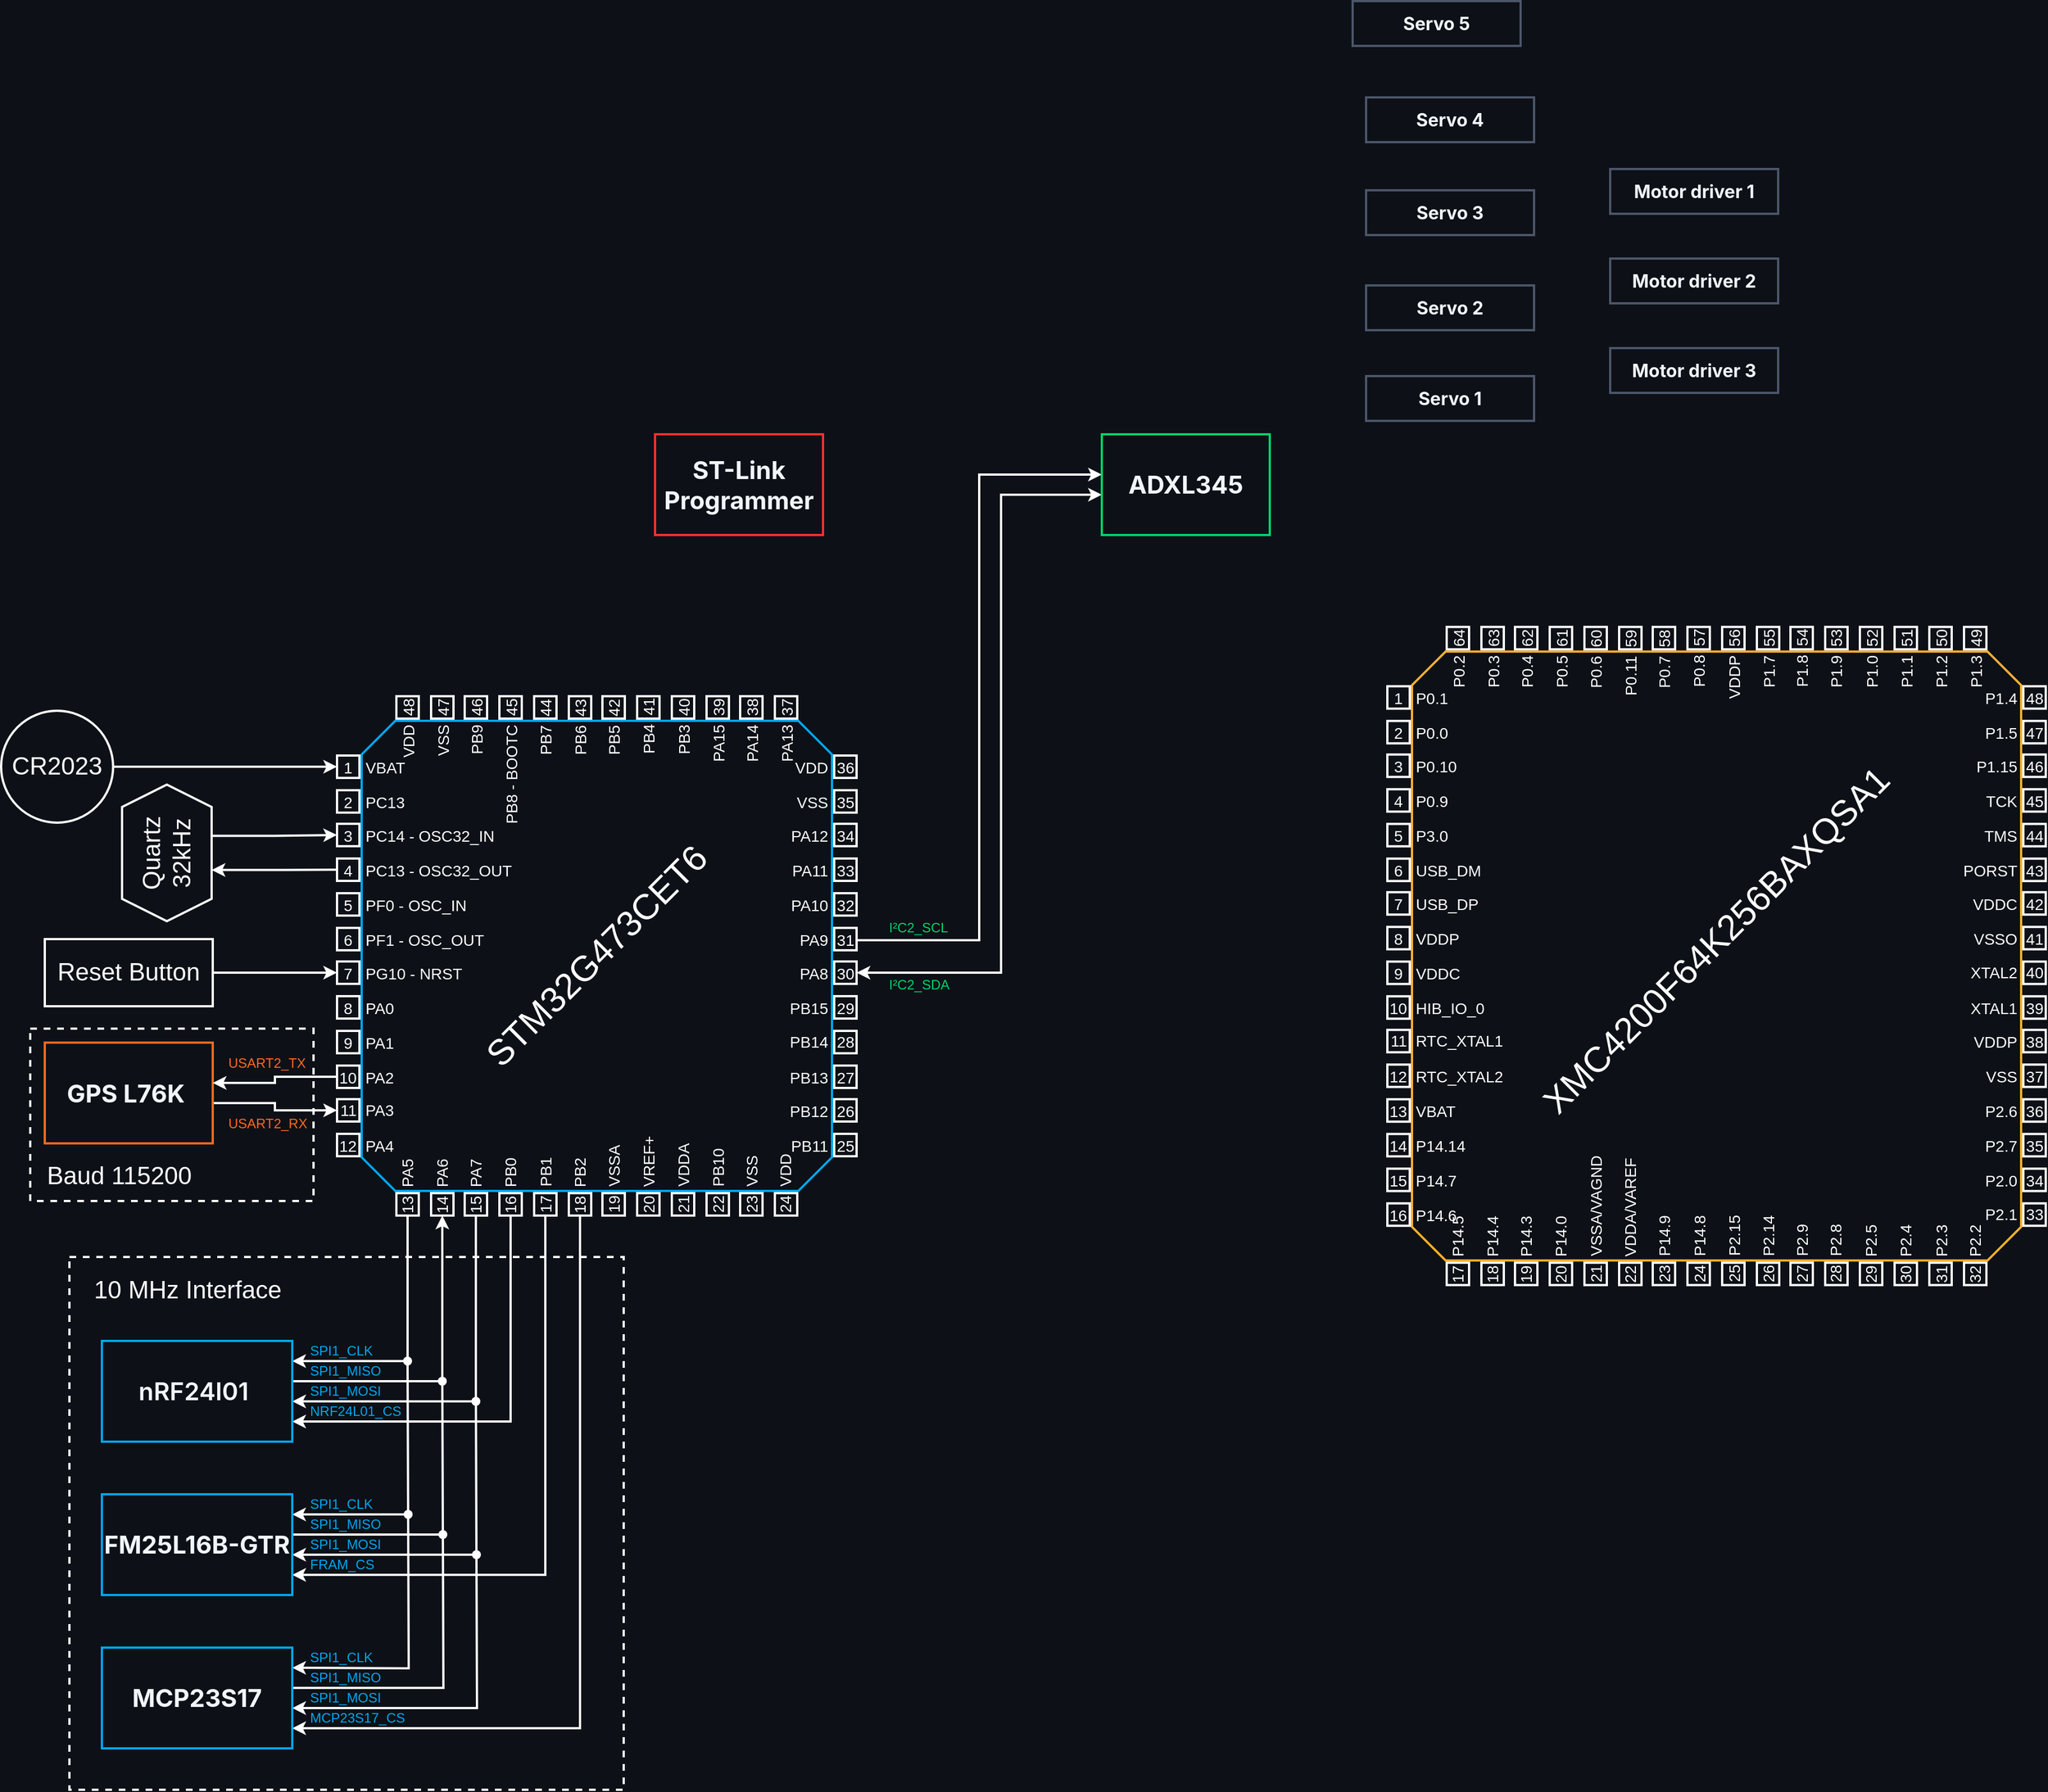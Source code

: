 <mxfile version="28.2.0">
  <diagram name="Page-1" id="_fgNbCBozK9R5fLy6JvO">
    <mxGraphModel dx="2063" dy="1688" grid="0" gridSize="10" guides="1" tooltips="1" connect="1" arrows="1" fold="1" page="0" pageScale="1" pageWidth="850" pageHeight="1100" background="light-dark(#0D1117,#0D1117)" math="0" shadow="0">
      <root>
        <mxCell id="0" />
        <mxCell id="1" parent="0" />
        <mxCell id="K5DGiq3zGNwbSI9cNt47-188" value="" style="rounded=0;whiteSpace=wrap;html=1;fontColor=#FFFFFF;strokeColor=#FFFFFF;strokeWidth=2;dashed=1;fillColor=none;" vertex="1" parent="1">
          <mxGeometry x="-273" y="197" width="253" height="154" as="geometry" />
        </mxCell>
        <mxCell id="K5DGiq3zGNwbSI9cNt47-179" value="" style="rounded=0;whiteSpace=wrap;html=1;fontColor=#FFFFFF;strokeColor=#FFFFFF;strokeWidth=2;dashed=1;fillColor=none;" vertex="1" parent="1">
          <mxGeometry x="-238" y="401" width="495" height="476" as="geometry" />
        </mxCell>
        <mxCell id="K5DGiq3zGNwbSI9cNt47-126" style="edgeStyle=orthogonalEdgeStyle;rounded=0;orthogonalLoop=1;jettySize=auto;html=1;entryX=0.5;entryY=1;entryDx=0;entryDy=0;strokeColor=#FFFFFF;strokeWidth=2;startArrow=classic;startFill=1;endArrow=none;endFill=0;exitX=1;exitY=0.2;exitDx=0;exitDy=0;exitPerimeter=0;" edge="1" parent="1" source="urWOwsYpe-8lvMp6Ferf-60" target="K5DGiq3zGNwbSI9cNt47-43">
          <mxGeometry relative="1" as="geometry">
            <mxPoint x="16" y="481" as="sourcePoint" />
          </mxGeometry>
        </mxCell>
        <mxCell id="K5DGiq3zGNwbSI9cNt47-127" style="edgeStyle=orthogonalEdgeStyle;rounded=0;orthogonalLoop=1;jettySize=auto;html=1;entryX=0.5;entryY=1;entryDx=0;entryDy=0;strokeColor=#FFFFFF;strokeWidth=2;exitX=1;exitY=0.4;exitDx=0;exitDy=0;exitPerimeter=0;" edge="1" parent="1" source="urWOwsYpe-8lvMp6Ferf-60" target="K5DGiq3zGNwbSI9cNt47-44">
          <mxGeometry relative="1" as="geometry" />
        </mxCell>
        <mxCell id="K5DGiq3zGNwbSI9cNt47-128" style="edgeStyle=orthogonalEdgeStyle;rounded=0;orthogonalLoop=1;jettySize=auto;html=1;exitX=1;exitY=0.6;exitDx=0;exitDy=0;entryX=0.5;entryY=1;entryDx=0;entryDy=0;strokeColor=#FFFFFF;strokeWidth=2;startArrow=classic;startFill=1;endArrow=none;endFill=0;exitPerimeter=0;" edge="1" parent="1" source="urWOwsYpe-8lvMp6Ferf-60" target="K5DGiq3zGNwbSI9cNt47-45">
          <mxGeometry relative="1" as="geometry" />
        </mxCell>
        <mxCell id="K5DGiq3zGNwbSI9cNt47-132" style="edgeStyle=orthogonalEdgeStyle;rounded=0;orthogonalLoop=1;jettySize=auto;html=1;exitX=1;exitY=0.8;exitDx=0;exitDy=0;exitPerimeter=0;entryX=0.5;entryY=1;entryDx=0;entryDy=0;fontColor=#FFFFFF;strokeColor=#FFFFFF;strokeWidth=2;startArrow=classic;startFill=1;endArrow=none;endFill=0;" edge="1" parent="1" source="urWOwsYpe-8lvMp6Ferf-60" target="K5DGiq3zGNwbSI9cNt47-46">
          <mxGeometry relative="1" as="geometry" />
        </mxCell>
        <mxCell id="urWOwsYpe-8lvMp6Ferf-60" value="&lt;font style=&quot;font-size: 22px;&quot;&gt;&lt;span style=&quot;box-sizing: border-box; font-weight: 600; color: rgb(240, 246, 252); font-family: -apple-system, BlinkMacSystemFont, &amp;quot;Segoe UI&amp;quot;, &amp;quot;Noto Sans&amp;quot;, Helvetica, Arial, sans-serif, &amp;quot;Apple Color Emoji&amp;quot;, &amp;quot;Segoe UI Emoji&amp;quot;; text-align: left; background-color: rgb(13, 17, 23);&quot;&gt;nRF24l01&lt;/span&gt;&lt;span style=&quot;color: rgb(240, 246, 252); font-family: -apple-system, BlinkMacSystemFont, &amp;quot;Segoe UI&amp;quot;, &amp;quot;Noto Sans&amp;quot;, Helvetica, Arial, sans-serif, &amp;quot;Apple Color Emoji&amp;quot;, &amp;quot;Segoe UI Emoji&amp;quot;; text-align: left; background-color: rgb(13, 17, 23);&quot;&gt;&amp;nbsp;&lt;/span&gt;&lt;/font&gt;" style="rounded=0;whiteSpace=wrap;html=1;fontSize=10;align=center;glass=0;shadow=0;strokeWidth=2;perimeterSpacing=0;strokeColor=#00A6ED;fillColor=none;fontColor=#C9D1D9;verticalAlign=middle;spacingLeft=0;spacingTop=0;fontFamily=Helvetica;points=[[0,0,0,0,0],[0,0.25,0,0,0],[0,0.5,0,0,0],[0,0.75,0,0,0],[0,1,0,0,0],[0.25,0,0,0,0],[0.25,1,0,0,0],[0.5,0,0,0,0],[0.5,1,0,0,0],[0.75,0,0,0,0],[0.75,1,0,0,0],[1,0,0,0,0],[1,0.2,0,0,0],[1,0.4,0,0,0],[1,0.6,0,0,0],[1,0.8,0,0,0],[1,1,0,0,0]];" parent="1" vertex="1">
          <mxGeometry x="-209" y="476" width="170" height="90" as="geometry" />
        </mxCell>
        <mxCell id="K5DGiq3zGNwbSI9cNt47-134" style="edgeStyle=orthogonalEdgeStyle;rounded=0;orthogonalLoop=1;jettySize=auto;html=1;exitX=1;exitY=0.2;exitDx=0;exitDy=0;exitPerimeter=0;fontColor=#FFFFFF;strokeColor=#FFFFFF;endArrow=none;endFill=0;strokeWidth=2;startArrow=classic;startFill=1;" edge="1" parent="1" source="urWOwsYpe-8lvMp6Ferf-62">
          <mxGeometry relative="1" as="geometry">
            <mxPoint x="63.968" y="492.764" as="targetPoint" />
          </mxGeometry>
        </mxCell>
        <mxCell id="K5DGiq3zGNwbSI9cNt47-139" style="edgeStyle=orthogonalEdgeStyle;rounded=0;orthogonalLoop=1;jettySize=auto;html=1;exitX=1;exitY=0.4;exitDx=0;exitDy=0;exitPerimeter=0;strokeWidth=2;strokeColor=#FFFFFF;endArrow=none;endFill=0;" edge="1" parent="1" source="urWOwsYpe-8lvMp6Ferf-62">
          <mxGeometry relative="1" as="geometry">
            <mxPoint x="95" y="506" as="targetPoint" />
          </mxGeometry>
        </mxCell>
        <mxCell id="K5DGiq3zGNwbSI9cNt47-140" style="edgeStyle=orthogonalEdgeStyle;rounded=0;orthogonalLoop=1;jettySize=auto;html=1;exitX=1;exitY=0.6;exitDx=0;exitDy=0;exitPerimeter=0;strokeWidth=2;strokeColor=#FFFFFF;startArrow=classic;startFill=1;endArrow=none;endFill=0;" edge="1" parent="1" source="urWOwsYpe-8lvMp6Ferf-62">
          <mxGeometry relative="1" as="geometry">
            <mxPoint x="125" y="522" as="targetPoint" />
          </mxGeometry>
        </mxCell>
        <mxCell id="K5DGiq3zGNwbSI9cNt47-141" style="edgeStyle=orthogonalEdgeStyle;rounded=0;orthogonalLoop=1;jettySize=auto;html=1;exitX=1;exitY=0.8;exitDx=0;exitDy=0;exitPerimeter=0;entryX=0.5;entryY=1;entryDx=0;entryDy=0;strokeWidth=2;strokeColor=#FFFFFF;startArrow=classic;startFill=1;endArrow=none;endFill=0;" edge="1" parent="1" source="urWOwsYpe-8lvMp6Ferf-62" target="K5DGiq3zGNwbSI9cNt47-47">
          <mxGeometry relative="1" as="geometry">
            <mxPoint x="217.769" y="472.157" as="targetPoint" />
          </mxGeometry>
        </mxCell>
        <mxCell id="urWOwsYpe-8lvMp6Ferf-62" value="&lt;div style=&quot;text-align: left;&quot;&gt;&lt;span style=&quot;background-color: transparent; font-size: 22px;&quot;&gt;&lt;font face=&quot;-apple-system, BlinkMacSystemFont, Segoe UI, Noto Sans, Helvetica, Arial, sans-serif, Apple Color Emoji, Segoe UI Emoji&quot; color=&quot;#f0f6fc&quot;&gt;&lt;b&gt;FM25L16B-GTR&lt;/b&gt;&lt;/font&gt;&lt;/span&gt;&lt;/div&gt;" style="rounded=0;whiteSpace=wrap;html=1;fontSize=10;align=center;glass=0;shadow=0;strokeWidth=2;perimeterSpacing=0;strokeColor=#00A6ED;fillColor=none;fontColor=#C9D1D9;verticalAlign=middle;spacingLeft=0;spacingTop=0;fontFamily=Helvetica;points=[[0,0,0,0,0],[0,0.25,0,0,0],[0,0.5,0,0,0],[0,0.75,0,0,0],[0,1,0,0,0],[0.25,0,0,0,0],[0.25,1,0,0,0],[0.5,0,0,0,0],[0.5,1,0,0,0],[0.75,0,0,0,0],[0.75,1,0,0,0],[1,0,0,0,0],[1,0.2,0,0,0],[1,0.4,0,0,0],[1,0.6,0,0,0],[1,0.8,0,0,0],[1,1,0,0,0]];" parent="1" vertex="1">
          <mxGeometry x="-209" y="613" width="170" height="90" as="geometry" />
        </mxCell>
        <mxCell id="urWOwsYpe-8lvMp6Ferf-64" value="&lt;div style=&quot;text-align: left;&quot;&gt;&lt;font face=&quot;-apple-system, BlinkMacSystemFont, Segoe UI, Noto Sans, Helvetica, Arial, sans-serif, Apple Color Emoji, Segoe UI Emoji&quot; color=&quot;#f0f6fc&quot;&gt;&lt;span style=&quot;font-size: 16px; background-color: rgb(13, 17, 23);&quot;&gt;&lt;b&gt;Motor driver 1&lt;/b&gt;&lt;/span&gt;&lt;/font&gt;&lt;/div&gt;" style="rounded=0;whiteSpace=wrap;html=1;fontSize=10;align=center;glass=0;shadow=0;strokeWidth=2;perimeterSpacing=0;strokeColor=#4C566A;fillColor=none;fontColor=#C9D1D9;verticalAlign=middle;spacingLeft=0;spacingTop=0;fontFamily=Helvetica;" parent="1" vertex="1">
          <mxGeometry x="1138" y="-571" width="150" height="40" as="geometry" />
        </mxCell>
        <mxCell id="urWOwsYpe-8lvMp6Ferf-65" value="&lt;div style=&quot;text-align: left;&quot;&gt;&lt;font face=&quot;-apple-system, BlinkMacSystemFont, Segoe UI, Noto Sans, Helvetica, Arial, sans-serif, Apple Color Emoji, Segoe UI Emoji&quot; color=&quot;#f0f6fc&quot;&gt;&lt;span style=&quot;font-size: 16px; background-color: rgb(13, 17, 23);&quot;&gt;&lt;b&gt;Motor driver 2&lt;/b&gt;&lt;/span&gt;&lt;/font&gt;&lt;/div&gt;" style="rounded=0;whiteSpace=wrap;html=1;fontSize=10;align=center;glass=0;shadow=0;strokeWidth=2;perimeterSpacing=0;strokeColor=#4C566A;fillColor=none;fontColor=#C9D1D9;verticalAlign=middle;spacingLeft=0;spacingTop=0;fontFamily=Helvetica;" parent="1" vertex="1">
          <mxGeometry x="1138" y="-491" width="150" height="40" as="geometry" />
        </mxCell>
        <mxCell id="urWOwsYpe-8lvMp6Ferf-66" value="&lt;div style=&quot;text-align: left;&quot;&gt;&lt;font face=&quot;-apple-system, BlinkMacSystemFont, Segoe UI, Noto Sans, Helvetica, Arial, sans-serif, Apple Color Emoji, Segoe UI Emoji&quot; color=&quot;#f0f6fc&quot;&gt;&lt;span style=&quot;font-size: 16px; background-color: rgb(13, 17, 23);&quot;&gt;&lt;b&gt;Motor driver 3&lt;/b&gt;&lt;/span&gt;&lt;/font&gt;&lt;/div&gt;" style="rounded=0;whiteSpace=wrap;html=1;fontSize=10;align=center;glass=0;shadow=0;strokeWidth=2;perimeterSpacing=0;strokeColor=#4C566A;fillColor=none;fontColor=#C9D1D9;verticalAlign=middle;spacingLeft=0;spacingTop=0;fontFamily=Helvetica;" parent="1" vertex="1">
          <mxGeometry x="1138" y="-411" width="150" height="40" as="geometry" />
        </mxCell>
        <mxCell id="urWOwsYpe-8lvMp6Ferf-67" value="&lt;div style=&quot;text-align: left;&quot;&gt;&lt;font face=&quot;-apple-system, BlinkMacSystemFont, Segoe UI, Noto Sans, Helvetica, Arial, sans-serif, Apple Color Emoji, Segoe UI Emoji&quot; color=&quot;#f0f6fc&quot;&gt;&lt;span style=&quot;font-size: 16px; background-color: rgb(13, 17, 23);&quot;&gt;&lt;b&gt;Servo 1&lt;/b&gt;&lt;/span&gt;&lt;/font&gt;&lt;/div&gt;" style="rounded=0;whiteSpace=wrap;html=1;fontSize=10;align=center;glass=0;shadow=0;strokeWidth=2;perimeterSpacing=0;strokeColor=#4C566A;fillColor=none;fontColor=#C9D1D9;verticalAlign=middle;spacingLeft=0;spacingTop=0;fontFamily=Helvetica;" parent="1" vertex="1">
          <mxGeometry x="920" y="-386" width="150" height="40" as="geometry" />
        </mxCell>
        <mxCell id="urWOwsYpe-8lvMp6Ferf-68" value="&lt;div style=&quot;text-align: left;&quot;&gt;&lt;font face=&quot;-apple-system, BlinkMacSystemFont, Segoe UI, Noto Sans, Helvetica, Arial, sans-serif, Apple Color Emoji, Segoe UI Emoji&quot; color=&quot;#f0f6fc&quot;&gt;&lt;span style=&quot;font-size: 16px; background-color: rgb(13, 17, 23);&quot;&gt;&lt;b&gt;Servo 2&lt;/b&gt;&lt;/span&gt;&lt;/font&gt;&lt;/div&gt;" style="rounded=0;whiteSpace=wrap;html=1;fontSize=10;align=center;glass=0;shadow=0;strokeWidth=2;perimeterSpacing=0;strokeColor=#4C566A;fillColor=none;fontColor=#C9D1D9;verticalAlign=middle;spacingLeft=0;spacingTop=0;fontFamily=Helvetica;" parent="1" vertex="1">
          <mxGeometry x="920" y="-467" width="150" height="40" as="geometry" />
        </mxCell>
        <mxCell id="urWOwsYpe-8lvMp6Ferf-69" value="&lt;div style=&quot;text-align: left;&quot;&gt;&lt;font face=&quot;-apple-system, BlinkMacSystemFont, Segoe UI, Noto Sans, Helvetica, Arial, sans-serif, Apple Color Emoji, Segoe UI Emoji&quot; color=&quot;#f0f6fc&quot;&gt;&lt;span style=&quot;font-size: 16px; background-color: rgb(13, 17, 23);&quot;&gt;&lt;b&gt;Servo 3&lt;/b&gt;&lt;/span&gt;&lt;/font&gt;&lt;/div&gt;" style="rounded=0;whiteSpace=wrap;html=1;fontSize=10;align=center;glass=0;shadow=0;strokeWidth=2;perimeterSpacing=0;strokeColor=#4C566A;fillColor=none;fontColor=#C9D1D9;verticalAlign=middle;spacingLeft=0;spacingTop=0;fontFamily=Helvetica;" parent="1" vertex="1">
          <mxGeometry x="920" y="-552" width="150" height="40" as="geometry" />
        </mxCell>
        <mxCell id="urWOwsYpe-8lvMp6Ferf-71" value="&lt;div style=&quot;text-align: left;&quot;&gt;&lt;font face=&quot;-apple-system, BlinkMacSystemFont, Segoe UI, Noto Sans, Helvetica, Arial, sans-serif, Apple Color Emoji, Segoe UI Emoji&quot; color=&quot;#f0f6fc&quot;&gt;&lt;span style=&quot;font-size: 16px; background-color: rgb(13, 17, 23);&quot;&gt;&lt;b&gt;Servo 4&lt;/b&gt;&lt;/span&gt;&lt;/font&gt;&lt;/div&gt;" style="rounded=0;whiteSpace=wrap;html=1;fontSize=10;align=center;glass=0;shadow=0;strokeWidth=2;perimeterSpacing=0;strokeColor=#4C566A;fillColor=none;fontColor=#C9D1D9;verticalAlign=middle;spacingLeft=0;spacingTop=0;fontFamily=Helvetica;" parent="1" vertex="1">
          <mxGeometry x="920" y="-635" width="150" height="40" as="geometry" />
        </mxCell>
        <mxCell id="K5DGiq3zGNwbSI9cNt47-119" value="" style="group;movable=1;resizable=1;rotatable=1;deletable=1;editable=1;locked=0;connectable=1;" vertex="1" connectable="0" parent="1">
          <mxGeometry x="1" y="-100" width="464" height="464.25" as="geometry" />
        </mxCell>
        <mxCell id="K5DGiq3zGNwbSI9cNt47-6" value="" style="whiteSpace=wrap;html=1;shape=mxgraph.basic.octagon2;align=center;verticalAlign=middle;dx=15;fillColor=none;strokeColor=#00A6ED;strokeWidth=2;" vertex="1" parent="K5DGiq3zGNwbSI9cNt47-119">
          <mxGeometry x="22" y="22" width="420" height="420" as="geometry" />
        </mxCell>
        <mxCell id="K5DGiq3zGNwbSI9cNt47-68" value="&lt;font style=&quot;font-size: 14px;&quot;&gt;1&amp;nbsp; &amp;nbsp;VBAT&lt;/font&gt;" style="text;html=1;align=left;verticalAlign=middle;whiteSpace=wrap;rounded=0;fontColor=#FFFFFF;" vertex="1" parent="K5DGiq3zGNwbSI9cNt47-119">
          <mxGeometry x="4" y="54" width="60" height="20" as="geometry" />
        </mxCell>
        <mxCell id="K5DGiq3zGNwbSI9cNt47-7" value="" style="whiteSpace=wrap;html=1;aspect=fixed;fillColor=none;strokeColor=#FFFFFF;strokeWidth=2;" vertex="1" parent="K5DGiq3zGNwbSI9cNt47-119">
          <mxGeometry y="53" width="20" height="20" as="geometry" />
        </mxCell>
        <mxCell id="K5DGiq3zGNwbSI9cNt47-8" value="" style="whiteSpace=wrap;html=1;aspect=fixed;fillColor=none;strokeColor=#FFFFFF;strokeWidth=2;" vertex="1" parent="K5DGiq3zGNwbSI9cNt47-119">
          <mxGeometry y="84" width="20" height="20" as="geometry" />
        </mxCell>
        <mxCell id="K5DGiq3zGNwbSI9cNt47-9" value="" style="whiteSpace=wrap;html=1;aspect=fixed;fillColor=none;strokeColor=#FFFFFF;strokeWidth=2;" vertex="1" parent="K5DGiq3zGNwbSI9cNt47-119">
          <mxGeometry y="114" width="20" height="20" as="geometry" />
        </mxCell>
        <mxCell id="K5DGiq3zGNwbSI9cNt47-10" value="" style="whiteSpace=wrap;html=1;aspect=fixed;fillColor=none;strokeColor=#FFFFFF;strokeWidth=2;" vertex="1" parent="K5DGiq3zGNwbSI9cNt47-119">
          <mxGeometry y="145" width="20" height="20" as="geometry" />
        </mxCell>
        <mxCell id="K5DGiq3zGNwbSI9cNt47-11" value="" style="whiteSpace=wrap;html=1;aspect=fixed;fillColor=none;strokeColor=#FFFFFF;strokeWidth=2;" vertex="1" parent="K5DGiq3zGNwbSI9cNt47-119">
          <mxGeometry y="176" width="20" height="20" as="geometry" />
        </mxCell>
        <mxCell id="K5DGiq3zGNwbSI9cNt47-12" value="" style="whiteSpace=wrap;html=1;aspect=fixed;fillColor=none;strokeColor=#FFFFFF;strokeWidth=2;" vertex="1" parent="K5DGiq3zGNwbSI9cNt47-119">
          <mxGeometry y="207" width="20" height="20" as="geometry" />
        </mxCell>
        <mxCell id="K5DGiq3zGNwbSI9cNt47-13" value="" style="whiteSpace=wrap;html=1;aspect=fixed;fillColor=none;strokeColor=#FFFFFF;strokeWidth=2;" vertex="1" parent="K5DGiq3zGNwbSI9cNt47-119">
          <mxGeometry y="237" width="20" height="20" as="geometry" />
        </mxCell>
        <mxCell id="K5DGiq3zGNwbSI9cNt47-14" value="" style="whiteSpace=wrap;html=1;aspect=fixed;fillColor=none;strokeColor=#FFFFFF;strokeWidth=2;" vertex="1" parent="K5DGiq3zGNwbSI9cNt47-119">
          <mxGeometry y="268" width="20" height="20" as="geometry" />
        </mxCell>
        <mxCell id="K5DGiq3zGNwbSI9cNt47-15" value="" style="whiteSpace=wrap;html=1;aspect=fixed;fillColor=none;strokeColor=#FFFFFF;strokeWidth=2;" vertex="1" parent="K5DGiq3zGNwbSI9cNt47-119">
          <mxGeometry y="299" width="20" height="20" as="geometry" />
        </mxCell>
        <mxCell id="K5DGiq3zGNwbSI9cNt47-16" value="" style="whiteSpace=wrap;html=1;aspect=fixed;fillColor=none;strokeColor=#FFFFFF;strokeWidth=2;" vertex="1" parent="K5DGiq3zGNwbSI9cNt47-119">
          <mxGeometry y="330" width="20" height="20" as="geometry" />
        </mxCell>
        <mxCell id="K5DGiq3zGNwbSI9cNt47-17" value="" style="whiteSpace=wrap;html=1;aspect=fixed;fillColor=none;strokeColor=#FFFFFF;strokeWidth=2;" vertex="1" parent="K5DGiq3zGNwbSI9cNt47-119">
          <mxGeometry y="360" width="20" height="20" as="geometry" />
        </mxCell>
        <mxCell id="K5DGiq3zGNwbSI9cNt47-18" value="" style="whiteSpace=wrap;html=1;aspect=fixed;fillColor=none;strokeColor=#FFFFFF;strokeWidth=2;" vertex="1" parent="K5DGiq3zGNwbSI9cNt47-119">
          <mxGeometry y="391" width="20" height="20" as="geometry" />
        </mxCell>
        <mxCell id="K5DGiq3zGNwbSI9cNt47-19" value="" style="whiteSpace=wrap;html=1;aspect=fixed;fillColor=none;strokeColor=#FFFFFF;strokeWidth=2;" vertex="1" parent="K5DGiq3zGNwbSI9cNt47-119">
          <mxGeometry x="444" y="53" width="20" height="20" as="geometry" />
        </mxCell>
        <mxCell id="K5DGiq3zGNwbSI9cNt47-20" value="" style="whiteSpace=wrap;html=1;aspect=fixed;fillColor=none;strokeColor=#FFFFFF;strokeWidth=2;" vertex="1" parent="K5DGiq3zGNwbSI9cNt47-119">
          <mxGeometry x="444" y="84" width="20" height="20" as="geometry" />
        </mxCell>
        <mxCell id="K5DGiq3zGNwbSI9cNt47-21" value="" style="whiteSpace=wrap;html=1;aspect=fixed;fillColor=none;strokeColor=#FFFFFF;strokeWidth=2;" vertex="1" parent="K5DGiq3zGNwbSI9cNt47-119">
          <mxGeometry x="444" y="114" width="20" height="20" as="geometry" />
        </mxCell>
        <mxCell id="K5DGiq3zGNwbSI9cNt47-22" value="" style="whiteSpace=wrap;html=1;aspect=fixed;fillColor=none;strokeColor=#FFFFFF;strokeWidth=2;" vertex="1" parent="K5DGiq3zGNwbSI9cNt47-119">
          <mxGeometry x="444" y="145" width="20" height="20" as="geometry" />
        </mxCell>
        <mxCell id="K5DGiq3zGNwbSI9cNt47-23" value="" style="whiteSpace=wrap;html=1;aspect=fixed;fillColor=none;strokeColor=#FFFFFF;strokeWidth=2;" vertex="1" parent="K5DGiq3zGNwbSI9cNt47-119">
          <mxGeometry x="444" y="176" width="20" height="20" as="geometry" />
        </mxCell>
        <mxCell id="K5DGiq3zGNwbSI9cNt47-24" value="" style="whiteSpace=wrap;html=1;aspect=fixed;fillColor=none;strokeColor=#FFFFFF;strokeWidth=2;" vertex="1" parent="K5DGiq3zGNwbSI9cNt47-119">
          <mxGeometry x="444" y="207" width="20" height="20" as="geometry" />
        </mxCell>
        <mxCell id="K5DGiq3zGNwbSI9cNt47-25" value="" style="whiteSpace=wrap;html=1;aspect=fixed;fillColor=none;strokeColor=#FFFFFF;strokeWidth=2;" vertex="1" parent="K5DGiq3zGNwbSI9cNt47-119">
          <mxGeometry x="444" y="237" width="20" height="20" as="geometry" />
        </mxCell>
        <mxCell id="K5DGiq3zGNwbSI9cNt47-26" value="" style="whiteSpace=wrap;html=1;aspect=fixed;fillColor=none;strokeColor=#FFFFFF;strokeWidth=2;" vertex="1" parent="K5DGiq3zGNwbSI9cNt47-119">
          <mxGeometry x="444" y="268" width="20" height="20" as="geometry" />
        </mxCell>
        <mxCell id="K5DGiq3zGNwbSI9cNt47-27" value="" style="whiteSpace=wrap;html=1;aspect=fixed;fillColor=none;strokeColor=#FFFFFF;strokeWidth=2;" vertex="1" parent="K5DGiq3zGNwbSI9cNt47-119">
          <mxGeometry x="444" y="299" width="20" height="20" as="geometry" />
        </mxCell>
        <mxCell id="K5DGiq3zGNwbSI9cNt47-28" value="" style="whiteSpace=wrap;html=1;aspect=fixed;fillColor=none;strokeColor=#FFFFFF;strokeWidth=2;" vertex="1" parent="K5DGiq3zGNwbSI9cNt47-119">
          <mxGeometry x="444" y="330" width="20" height="20" as="geometry" />
        </mxCell>
        <mxCell id="K5DGiq3zGNwbSI9cNt47-29" value="" style="whiteSpace=wrap;html=1;aspect=fixed;fillColor=none;strokeColor=#FFFFFF;strokeWidth=2;" vertex="1" parent="K5DGiq3zGNwbSI9cNt47-119">
          <mxGeometry x="444" y="360" width="20" height="20" as="geometry" />
        </mxCell>
        <mxCell id="K5DGiq3zGNwbSI9cNt47-30" value="" style="whiteSpace=wrap;html=1;aspect=fixed;fillColor=none;strokeColor=#FFFFFF;strokeWidth=2;" vertex="1" parent="K5DGiq3zGNwbSI9cNt47-119">
          <mxGeometry x="444" y="391" width="20" height="20" as="geometry" />
        </mxCell>
        <mxCell id="K5DGiq3zGNwbSI9cNt47-43" value="" style="whiteSpace=wrap;html=1;aspect=fixed;fillColor=none;strokeColor=#FFFFFF;strokeWidth=2;" vertex="1" parent="K5DGiq3zGNwbSI9cNt47-119">
          <mxGeometry x="53" y="444" width="20" height="20" as="geometry" />
        </mxCell>
        <mxCell id="K5DGiq3zGNwbSI9cNt47-44" value="" style="whiteSpace=wrap;html=1;aspect=fixed;fillColor=none;strokeColor=#FFFFFF;strokeWidth=2;" vertex="1" parent="K5DGiq3zGNwbSI9cNt47-119">
          <mxGeometry x="84" y="444" width="20" height="20" as="geometry" />
        </mxCell>
        <mxCell id="K5DGiq3zGNwbSI9cNt47-45" value="" style="whiteSpace=wrap;html=1;aspect=fixed;fillColor=none;strokeColor=#FFFFFF;strokeWidth=2;" vertex="1" parent="K5DGiq3zGNwbSI9cNt47-119">
          <mxGeometry x="114" y="444" width="20" height="20" as="geometry" />
        </mxCell>
        <mxCell id="K5DGiq3zGNwbSI9cNt47-46" value="" style="whiteSpace=wrap;html=1;aspect=fixed;fillColor=none;strokeColor=#FFFFFF;strokeWidth=2;" vertex="1" parent="K5DGiq3zGNwbSI9cNt47-119">
          <mxGeometry x="145" y="444" width="20" height="20" as="geometry" />
        </mxCell>
        <mxCell id="K5DGiq3zGNwbSI9cNt47-47" value="" style="whiteSpace=wrap;html=1;aspect=fixed;fillColor=none;strokeColor=#FFFFFF;strokeWidth=2;" vertex="1" parent="K5DGiq3zGNwbSI9cNt47-119">
          <mxGeometry x="176" y="444" width="20" height="20" as="geometry" />
        </mxCell>
        <mxCell id="K5DGiq3zGNwbSI9cNt47-48" value="" style="whiteSpace=wrap;html=1;aspect=fixed;fillColor=none;strokeColor=#FFFFFF;strokeWidth=2;" vertex="1" parent="K5DGiq3zGNwbSI9cNt47-119">
          <mxGeometry x="207" y="444" width="20" height="20" as="geometry" />
        </mxCell>
        <mxCell id="K5DGiq3zGNwbSI9cNt47-49" value="" style="whiteSpace=wrap;html=1;aspect=fixed;fillColor=none;strokeColor=#FFFFFF;strokeWidth=2;" vertex="1" parent="K5DGiq3zGNwbSI9cNt47-119">
          <mxGeometry x="237" y="444" width="20" height="20" as="geometry" />
        </mxCell>
        <mxCell id="K5DGiq3zGNwbSI9cNt47-50" value="" style="whiteSpace=wrap;html=1;aspect=fixed;fillColor=none;strokeColor=#FFFFFF;strokeWidth=2;" vertex="1" parent="K5DGiq3zGNwbSI9cNt47-119">
          <mxGeometry x="268" y="444" width="20" height="20" as="geometry" />
        </mxCell>
        <mxCell id="K5DGiq3zGNwbSI9cNt47-51" value="" style="whiteSpace=wrap;html=1;aspect=fixed;fillColor=none;strokeColor=#FFFFFF;strokeWidth=2;" vertex="1" parent="K5DGiq3zGNwbSI9cNt47-119">
          <mxGeometry x="299" y="444" width="20" height="20" as="geometry" />
        </mxCell>
        <mxCell id="K5DGiq3zGNwbSI9cNt47-52" value="" style="whiteSpace=wrap;html=1;aspect=fixed;fillColor=none;strokeColor=#FFFFFF;strokeWidth=2;" vertex="1" parent="K5DGiq3zGNwbSI9cNt47-119">
          <mxGeometry x="330" y="444" width="20" height="20" as="geometry" />
        </mxCell>
        <mxCell id="K5DGiq3zGNwbSI9cNt47-53" value="" style="whiteSpace=wrap;html=1;aspect=fixed;fillColor=none;strokeColor=#FFFFFF;strokeWidth=2;" vertex="1" parent="K5DGiq3zGNwbSI9cNt47-119">
          <mxGeometry x="360" y="444" width="20" height="20" as="geometry" />
        </mxCell>
        <mxCell id="K5DGiq3zGNwbSI9cNt47-54" value="" style="whiteSpace=wrap;html=1;aspect=fixed;fillColor=none;strokeColor=#FFFFFF;strokeWidth=2;" vertex="1" parent="K5DGiq3zGNwbSI9cNt47-119">
          <mxGeometry x="391" y="444" width="20" height="20" as="geometry" />
        </mxCell>
        <mxCell id="K5DGiq3zGNwbSI9cNt47-55" value="" style="whiteSpace=wrap;html=1;aspect=fixed;fillColor=none;strokeColor=#FFFFFF;strokeWidth=2;" vertex="1" parent="K5DGiq3zGNwbSI9cNt47-119">
          <mxGeometry x="53" width="20" height="20" as="geometry" />
        </mxCell>
        <mxCell id="K5DGiq3zGNwbSI9cNt47-56" value="" style="whiteSpace=wrap;html=1;aspect=fixed;fillColor=none;strokeColor=#FFFFFF;strokeWidth=2;" vertex="1" parent="K5DGiq3zGNwbSI9cNt47-119">
          <mxGeometry x="84" width="20" height="20" as="geometry" />
        </mxCell>
        <mxCell id="K5DGiq3zGNwbSI9cNt47-57" value="" style="whiteSpace=wrap;html=1;aspect=fixed;fillColor=none;strokeColor=#FFFFFF;strokeWidth=2;" vertex="1" parent="K5DGiq3zGNwbSI9cNt47-119">
          <mxGeometry x="114" width="20" height="20" as="geometry" />
        </mxCell>
        <mxCell id="K5DGiq3zGNwbSI9cNt47-58" value="" style="whiteSpace=wrap;html=1;aspect=fixed;fillColor=none;strokeColor=#FFFFFF;strokeWidth=2;" vertex="1" parent="K5DGiq3zGNwbSI9cNt47-119">
          <mxGeometry x="145" width="20" height="20" as="geometry" />
        </mxCell>
        <mxCell id="K5DGiq3zGNwbSI9cNt47-59" value="" style="whiteSpace=wrap;html=1;aspect=fixed;fillColor=none;strokeColor=#FFFFFF;strokeWidth=2;" vertex="1" parent="K5DGiq3zGNwbSI9cNt47-119">
          <mxGeometry x="176" width="20" height="20" as="geometry" />
        </mxCell>
        <mxCell id="K5DGiq3zGNwbSI9cNt47-60" value="" style="whiteSpace=wrap;html=1;aspect=fixed;fillColor=none;strokeColor=#FFFFFF;strokeWidth=2;" vertex="1" parent="K5DGiq3zGNwbSI9cNt47-119">
          <mxGeometry x="207" width="20" height="20" as="geometry" />
        </mxCell>
        <mxCell id="K5DGiq3zGNwbSI9cNt47-61" value="" style="whiteSpace=wrap;html=1;aspect=fixed;fillColor=none;strokeColor=#FFFFFF;strokeWidth=2;" vertex="1" parent="K5DGiq3zGNwbSI9cNt47-119">
          <mxGeometry x="237" width="20" height="20" as="geometry" />
        </mxCell>
        <mxCell id="K5DGiq3zGNwbSI9cNt47-62" value="" style="whiteSpace=wrap;html=1;aspect=fixed;fillColor=none;strokeColor=#FFFFFF;strokeWidth=2;" vertex="1" parent="K5DGiq3zGNwbSI9cNt47-119">
          <mxGeometry x="268" width="20" height="20" as="geometry" />
        </mxCell>
        <mxCell id="K5DGiq3zGNwbSI9cNt47-63" value="" style="whiteSpace=wrap;html=1;aspect=fixed;fillColor=none;strokeColor=#FFFFFF;strokeWidth=2;" vertex="1" parent="K5DGiq3zGNwbSI9cNt47-119">
          <mxGeometry x="299" width="20" height="20" as="geometry" />
        </mxCell>
        <mxCell id="K5DGiq3zGNwbSI9cNt47-64" value="" style="whiteSpace=wrap;html=1;aspect=fixed;fillColor=none;strokeColor=#FFFFFF;strokeWidth=2;" vertex="1" parent="K5DGiq3zGNwbSI9cNt47-119">
          <mxGeometry x="330" width="20" height="20" as="geometry" />
        </mxCell>
        <mxCell id="K5DGiq3zGNwbSI9cNt47-65" value="" style="whiteSpace=wrap;html=1;aspect=fixed;fillColor=none;strokeColor=#FFFFFF;strokeWidth=2;" vertex="1" parent="K5DGiq3zGNwbSI9cNt47-119">
          <mxGeometry x="360" width="20" height="20" as="geometry" />
        </mxCell>
        <mxCell id="K5DGiq3zGNwbSI9cNt47-66" value="" style="whiteSpace=wrap;html=1;aspect=fixed;fillColor=none;strokeColor=#FFFFFF;strokeWidth=2;" vertex="1" parent="K5DGiq3zGNwbSI9cNt47-119">
          <mxGeometry x="391" width="20" height="20" as="geometry" />
        </mxCell>
        <mxCell id="K5DGiq3zGNwbSI9cNt47-69" value="&lt;font style=&quot;font-size: 14px;&quot;&gt;2&amp;nbsp; &amp;nbsp;PC13&lt;/font&gt;" style="text;html=1;align=left;verticalAlign=middle;whiteSpace=wrap;rounded=0;fontColor=#FFFFFF;" vertex="1" parent="K5DGiq3zGNwbSI9cNt47-119">
          <mxGeometry x="4" y="85" width="60" height="20" as="geometry" />
        </mxCell>
        <mxCell id="K5DGiq3zGNwbSI9cNt47-70" value="&lt;font style=&quot;font-size: 14px;&quot;&gt;3&amp;nbsp; &amp;nbsp;PC14 - OSC32_IN&lt;/font&gt;" style="text;html=1;align=left;verticalAlign=middle;whiteSpace=wrap;rounded=0;fontColor=#FFFFFF;" vertex="1" parent="K5DGiq3zGNwbSI9cNt47-119">
          <mxGeometry x="4" y="115" width="160" height="20" as="geometry" />
        </mxCell>
        <mxCell id="K5DGiq3zGNwbSI9cNt47-71" value="&lt;font style=&quot;font-size: 14px;&quot;&gt;VDD&amp;nbsp; 48&lt;/font&gt;" style="text;html=1;align=right;verticalAlign=middle;whiteSpace=wrap;rounded=0;fontColor=#FFFFFF;rotation=-90;" vertex="1" parent="K5DGiq3zGNwbSI9cNt47-119">
          <mxGeometry x="34" y="20" width="60" height="20" as="geometry" />
        </mxCell>
        <mxCell id="K5DGiq3zGNwbSI9cNt47-72" value="STM32G473CET6" style="text;html=1;align=center;verticalAlign=middle;whiteSpace=wrap;rounded=0;fontColor=#FFFFFF;fontSize=32;rotation=-45;" vertex="1" parent="K5DGiq3zGNwbSI9cNt47-119">
          <mxGeometry x="92" y="217" width="280" height="30" as="geometry" />
        </mxCell>
        <mxCell id="K5DGiq3zGNwbSI9cNt47-74" value="&lt;font style=&quot;font-size: 14px;&quot;&gt;VSS&amp;nbsp; 47&lt;/font&gt;" style="text;html=1;align=right;verticalAlign=middle;whiteSpace=wrap;rounded=0;fontColor=#FFFFFF;rotation=-90;" vertex="1" parent="K5DGiq3zGNwbSI9cNt47-119">
          <mxGeometry x="65" y="20" width="60" height="20" as="geometry" />
        </mxCell>
        <mxCell id="K5DGiq3zGNwbSI9cNt47-75" value="&lt;font style=&quot;font-size: 14px;&quot;&gt;PB9&amp;nbsp; 46&lt;/font&gt;" style="text;html=1;align=right;verticalAlign=middle;whiteSpace=wrap;rounded=0;fontColor=#FFFFFF;rotation=-90;" vertex="1" parent="K5DGiq3zGNwbSI9cNt47-119">
          <mxGeometry x="95" y="20" width="60" height="20" as="geometry" />
        </mxCell>
        <mxCell id="K5DGiq3zGNwbSI9cNt47-76" value="&lt;font style=&quot;font-size: 14px;&quot;&gt;4&amp;nbsp; &amp;nbsp;PC13 - OSC32_OUT&lt;/font&gt;" style="text;html=1;align=left;verticalAlign=middle;whiteSpace=wrap;rounded=0;fontColor=#FFFFFF;" vertex="1" parent="K5DGiq3zGNwbSI9cNt47-119">
          <mxGeometry x="4" y="146" width="160" height="20" as="geometry" />
        </mxCell>
        <mxCell id="K5DGiq3zGNwbSI9cNt47-77" value="&lt;font style=&quot;font-size: 14px;&quot;&gt;5&amp;nbsp; &amp;nbsp;PF0 - OSC_IN&lt;/font&gt;" style="text;html=1;align=left;verticalAlign=middle;whiteSpace=wrap;rounded=0;fontColor=#FFFFFF;" vertex="1" parent="K5DGiq3zGNwbSI9cNt47-119">
          <mxGeometry x="4" y="177" width="160" height="20" as="geometry" />
        </mxCell>
        <mxCell id="K5DGiq3zGNwbSI9cNt47-78" value="&lt;font style=&quot;font-size: 14px;&quot;&gt;6&amp;nbsp; &amp;nbsp;PF1 - OSC_OUT&lt;/font&gt;" style="text;html=1;align=left;verticalAlign=middle;whiteSpace=wrap;rounded=0;fontColor=#FFFFFF;" vertex="1" parent="K5DGiq3zGNwbSI9cNt47-119">
          <mxGeometry x="4" y="208" width="160" height="20" as="geometry" />
        </mxCell>
        <mxCell id="K5DGiq3zGNwbSI9cNt47-79" value="&lt;font style=&quot;font-size: 14px;&quot;&gt;7&amp;nbsp; &amp;nbsp;PG10 - NRST&lt;/font&gt;" style="text;html=1;align=left;verticalAlign=middle;whiteSpace=wrap;rounded=0;fontColor=#FFFFFF;" vertex="1" parent="K5DGiq3zGNwbSI9cNt47-119">
          <mxGeometry x="4" y="238" width="160" height="20" as="geometry" />
        </mxCell>
        <mxCell id="K5DGiq3zGNwbSI9cNt47-80" value="&lt;font style=&quot;font-size: 14px;&quot;&gt;8&amp;nbsp; &amp;nbsp;PA0&lt;/font&gt;" style="text;html=1;align=left;verticalAlign=middle;whiteSpace=wrap;rounded=0;fontColor=#FFFFFF;" vertex="1" parent="K5DGiq3zGNwbSI9cNt47-119">
          <mxGeometry x="4" y="269" width="60" height="20" as="geometry" />
        </mxCell>
        <mxCell id="K5DGiq3zGNwbSI9cNt47-81" value="&lt;font style=&quot;font-size: 14px;&quot;&gt;9&amp;nbsp; &amp;nbsp;PA1&lt;/font&gt;" style="text;html=1;align=left;verticalAlign=middle;whiteSpace=wrap;rounded=0;fontColor=#FFFFFF;" vertex="1" parent="K5DGiq3zGNwbSI9cNt47-119">
          <mxGeometry x="4" y="300" width="60" height="20" as="geometry" />
        </mxCell>
        <mxCell id="K5DGiq3zGNwbSI9cNt47-82" value="&lt;font style=&quot;font-size: 14px;&quot;&gt;10&amp;nbsp; PA2&lt;/font&gt;" style="text;html=1;align=left;verticalAlign=middle;whiteSpace=wrap;rounded=0;fontColor=#FFFFFF;" vertex="1" parent="K5DGiq3zGNwbSI9cNt47-119">
          <mxGeometry y="331" width="60" height="20" as="geometry" />
        </mxCell>
        <mxCell id="K5DGiq3zGNwbSI9cNt47-83" value="&lt;font style=&quot;font-size: 14px;&quot;&gt;11&amp;nbsp; PA3&lt;/font&gt;" style="text;html=1;align=left;verticalAlign=middle;whiteSpace=wrap;rounded=0;fontColor=#FFFFFF;" vertex="1" parent="K5DGiq3zGNwbSI9cNt47-119">
          <mxGeometry x="1" y="360" width="60" height="20" as="geometry" />
        </mxCell>
        <mxCell id="K5DGiq3zGNwbSI9cNt47-84" value="&lt;font style=&quot;font-size: 14px;&quot;&gt;12&amp;nbsp; PA4&lt;/font&gt;" style="text;html=1;align=left;verticalAlign=middle;whiteSpace=wrap;rounded=0;fontColor=#FFFFFF;" vertex="1" parent="K5DGiq3zGNwbSI9cNt47-119">
          <mxGeometry y="392" width="60" height="20" as="geometry" />
        </mxCell>
        <mxCell id="K5DGiq3zGNwbSI9cNt47-85" value="&lt;font style=&quot;font-size: 14px;&quot;&gt;PB8 - BOOTC&amp;nbsp; 45&lt;/font&gt;" style="text;html=1;align=right;verticalAlign=middle;whiteSpace=wrap;rounded=0;fontColor=#FFFFFF;rotation=-90;" vertex="1" parent="K5DGiq3zGNwbSI9cNt47-119">
          <mxGeometry x="86" y="60" width="140" height="20" as="geometry" />
        </mxCell>
        <mxCell id="K5DGiq3zGNwbSI9cNt47-86" value="&lt;font style=&quot;font-size: 14px;&quot;&gt;PB7&amp;nbsp; 44&lt;/font&gt;" style="text;html=1;align=right;verticalAlign=middle;whiteSpace=wrap;rounded=0;fontColor=#FFFFFF;rotation=-90;" vertex="1" parent="K5DGiq3zGNwbSI9cNt47-119">
          <mxGeometry x="156.5" y="21" width="60" height="20" as="geometry" />
        </mxCell>
        <mxCell id="K5DGiq3zGNwbSI9cNt47-87" value="&lt;font style=&quot;font-size: 14px;&quot;&gt;PB6&amp;nbsp; 43&lt;/font&gt;" style="text;html=1;align=right;verticalAlign=middle;whiteSpace=wrap;rounded=0;fontColor=#FFFFFF;rotation=-90;" vertex="1" parent="K5DGiq3zGNwbSI9cNt47-119">
          <mxGeometry x="187.5" y="21" width="60" height="20" as="geometry" />
        </mxCell>
        <mxCell id="K5DGiq3zGNwbSI9cNt47-88" value="&lt;font style=&quot;font-size: 14px;&quot;&gt;PB5&amp;nbsp; 42&lt;/font&gt;" style="text;html=1;align=right;verticalAlign=middle;whiteSpace=wrap;rounded=0;fontColor=#FFFFFF;rotation=-90;" vertex="1" parent="K5DGiq3zGNwbSI9cNt47-119">
          <mxGeometry x="217.5" y="21" width="60" height="20" as="geometry" />
        </mxCell>
        <mxCell id="K5DGiq3zGNwbSI9cNt47-89" value="&lt;font style=&quot;font-size: 14px;&quot;&gt;PB4&amp;nbsp; 41&lt;/font&gt;" style="text;html=1;align=right;verticalAlign=middle;whiteSpace=wrap;rounded=0;fontColor=#FFFFFF;rotation=-90;" vertex="1" parent="K5DGiq3zGNwbSI9cNt47-119">
          <mxGeometry x="248.5" y="20" width="60" height="20" as="geometry" />
        </mxCell>
        <mxCell id="K5DGiq3zGNwbSI9cNt47-90" value="&lt;span style=&quot;font-size: 14px;&quot;&gt;PB3&amp;nbsp; 40&lt;/span&gt;" style="text;html=1;align=right;verticalAlign=middle;whiteSpace=wrap;rounded=0;fontColor=#FFFFFF;rotation=-90;" vertex="1" parent="K5DGiq3zGNwbSI9cNt47-119">
          <mxGeometry x="280" y="20" width="60" height="20" as="geometry" />
        </mxCell>
        <mxCell id="K5DGiq3zGNwbSI9cNt47-91" value="&lt;font style=&quot;font-size: 14px;&quot;&gt;PA15&amp;nbsp; 39&lt;/font&gt;" style="text;html=1;align=right;verticalAlign=middle;whiteSpace=wrap;rounded=0;fontColor=#FFFFFF;rotation=-90;" vertex="1" parent="K5DGiq3zGNwbSI9cNt47-119">
          <mxGeometry x="311" y="20" width="60" height="20" as="geometry" />
        </mxCell>
        <mxCell id="K5DGiq3zGNwbSI9cNt47-92" value="&lt;font style=&quot;font-size: 14px;&quot;&gt;PA14&amp;nbsp; 38&lt;/font&gt;" style="text;html=1;align=right;verticalAlign=middle;whiteSpace=wrap;rounded=0;fontColor=#FFFFFF;rotation=-90;" vertex="1" parent="K5DGiq3zGNwbSI9cNt47-119">
          <mxGeometry x="341" y="20" width="60" height="20" as="geometry" />
        </mxCell>
        <mxCell id="K5DGiq3zGNwbSI9cNt47-93" value="&lt;span style=&quot;font-size: 14px;&quot;&gt;PA13&amp;nbsp; 37&lt;/span&gt;" style="text;html=1;align=right;verticalAlign=middle;whiteSpace=wrap;rounded=0;fontColor=#FFFFFF;rotation=-90;" vertex="1" parent="K5DGiq3zGNwbSI9cNt47-119">
          <mxGeometry x="372" y="20" width="60" height="20" as="geometry" />
        </mxCell>
        <mxCell id="K5DGiq3zGNwbSI9cNt47-95" value="&lt;font style=&quot;font-size: 14px;&quot;&gt;VDD&amp;nbsp; 36&lt;/font&gt;" style="text;html=1;align=right;verticalAlign=middle;whiteSpace=wrap;rounded=0;fontColor=#FFFFFF;" vertex="1" parent="K5DGiq3zGNwbSI9cNt47-119">
          <mxGeometry x="404" y="54" width="60" height="20" as="geometry" />
        </mxCell>
        <mxCell id="K5DGiq3zGNwbSI9cNt47-96" value="&lt;font style=&quot;font-size: 14px;&quot;&gt;VSS&amp;nbsp; 35&lt;/font&gt;" style="text;html=1;align=right;verticalAlign=middle;whiteSpace=wrap;rounded=0;fontColor=#FFFFFF;" vertex="1" parent="K5DGiq3zGNwbSI9cNt47-119">
          <mxGeometry x="404" y="85" width="60" height="20" as="geometry" />
        </mxCell>
        <mxCell id="K5DGiq3zGNwbSI9cNt47-97" value="&lt;font style=&quot;font-size: 14px;&quot;&gt;PA12&amp;nbsp; 34&lt;/font&gt;" style="text;html=1;align=right;verticalAlign=middle;whiteSpace=wrap;rounded=0;fontColor=#FFFFFF;" vertex="1" parent="K5DGiq3zGNwbSI9cNt47-119">
          <mxGeometry x="404" y="115" width="60" height="20" as="geometry" />
        </mxCell>
        <mxCell id="K5DGiq3zGNwbSI9cNt47-98" value="&lt;font style=&quot;font-size: 14px;&quot;&gt;PA11&amp;nbsp; 33&lt;/font&gt;" style="text;html=1;align=right;verticalAlign=middle;whiteSpace=wrap;rounded=0;fontColor=#FFFFFF;" vertex="1" parent="K5DGiq3zGNwbSI9cNt47-119">
          <mxGeometry x="404" y="146" width="60" height="20" as="geometry" />
        </mxCell>
        <mxCell id="K5DGiq3zGNwbSI9cNt47-99" value="&lt;font style=&quot;font-size: 14px;&quot;&gt;PA10&amp;nbsp; 32&lt;/font&gt;" style="text;html=1;align=right;verticalAlign=middle;whiteSpace=wrap;rounded=0;fontColor=#FFFFFF;" vertex="1" parent="K5DGiq3zGNwbSI9cNt47-119">
          <mxGeometry x="404" y="177" width="60" height="20" as="geometry" />
        </mxCell>
        <mxCell id="K5DGiq3zGNwbSI9cNt47-100" value="&lt;font style=&quot;font-size: 14px;&quot;&gt;PA9&amp;nbsp; 31&lt;/font&gt;" style="text;html=1;align=right;verticalAlign=middle;whiteSpace=wrap;rounded=0;fontColor=#FFFFFF;" vertex="1" parent="K5DGiq3zGNwbSI9cNt47-119">
          <mxGeometry x="404" y="208" width="60" height="20" as="geometry" />
        </mxCell>
        <mxCell id="K5DGiq3zGNwbSI9cNt47-101" value="&lt;font style=&quot;font-size: 14px;&quot;&gt;PA8&amp;nbsp; 30&lt;/font&gt;" style="text;html=1;align=right;verticalAlign=middle;whiteSpace=wrap;rounded=0;fontColor=#FFFFFF;" vertex="1" parent="K5DGiq3zGNwbSI9cNt47-119">
          <mxGeometry x="404" y="238" width="60" height="20" as="geometry" />
        </mxCell>
        <mxCell id="K5DGiq3zGNwbSI9cNt47-102" value="&lt;font style=&quot;font-size: 14px;&quot;&gt;PB15&amp;nbsp; 29&lt;/font&gt;" style="text;html=1;align=right;verticalAlign=middle;whiteSpace=wrap;rounded=0;fontColor=#FFFFFF;" vertex="1" parent="K5DGiq3zGNwbSI9cNt47-119">
          <mxGeometry x="404" y="269" width="60" height="20" as="geometry" />
        </mxCell>
        <mxCell id="K5DGiq3zGNwbSI9cNt47-103" value="&lt;font style=&quot;font-size: 14px;&quot;&gt;PB14&amp;nbsp; 28&lt;/font&gt;" style="text;html=1;align=right;verticalAlign=middle;whiteSpace=wrap;rounded=0;fontColor=#FFFFFF;" vertex="1" parent="K5DGiq3zGNwbSI9cNt47-119">
          <mxGeometry x="404" y="299" width="60" height="20" as="geometry" />
        </mxCell>
        <mxCell id="K5DGiq3zGNwbSI9cNt47-104" value="&lt;font style=&quot;font-size: 14px;&quot;&gt;PB13&amp;nbsp; 27&lt;/font&gt;" style="text;html=1;align=right;verticalAlign=middle;whiteSpace=wrap;rounded=0;fontColor=#FFFFFF;" vertex="1" parent="K5DGiq3zGNwbSI9cNt47-119">
          <mxGeometry x="404" y="331" width="60" height="20" as="geometry" />
        </mxCell>
        <mxCell id="K5DGiq3zGNwbSI9cNt47-105" value="&lt;font style=&quot;font-size: 14px;&quot;&gt;PB12&amp;nbsp; 26&lt;/font&gt;" style="text;html=1;align=right;verticalAlign=middle;whiteSpace=wrap;rounded=0;fontColor=#FFFFFF;" vertex="1" parent="K5DGiq3zGNwbSI9cNt47-119">
          <mxGeometry x="404" y="361" width="60" height="20" as="geometry" />
        </mxCell>
        <mxCell id="K5DGiq3zGNwbSI9cNt47-106" value="&lt;font style=&quot;font-size: 14px;&quot;&gt;PB11&amp;nbsp; 25&lt;/font&gt;" style="text;html=1;align=right;verticalAlign=middle;whiteSpace=wrap;rounded=0;fontColor=#FFFFFF;" vertex="1" parent="K5DGiq3zGNwbSI9cNt47-119">
          <mxGeometry x="404" y="392" width="60" height="20" as="geometry" />
        </mxCell>
        <mxCell id="K5DGiq3zGNwbSI9cNt47-107" value="&lt;font style=&quot;font-size: 14px;&quot;&gt;13&amp;nbsp; PA5&lt;/font&gt;" style="text;html=1;align=left;verticalAlign=middle;whiteSpace=wrap;rounded=0;fontColor=#FFFFFF;rotation=-90;" vertex="1" parent="K5DGiq3zGNwbSI9cNt47-119">
          <mxGeometry x="33" y="424" width="60" height="20" as="geometry" />
        </mxCell>
        <mxCell id="K5DGiq3zGNwbSI9cNt47-108" value="&lt;font style=&quot;font-size: 14px;&quot;&gt;14&amp;nbsp; PA6&lt;/font&gt;" style="text;html=1;align=left;verticalAlign=middle;whiteSpace=wrap;rounded=0;fontColor=#FFFFFF;rotation=-90;" vertex="1" parent="K5DGiq3zGNwbSI9cNt47-119">
          <mxGeometry x="64" y="424" width="60" height="20" as="geometry" />
        </mxCell>
        <mxCell id="K5DGiq3zGNwbSI9cNt47-109" value="&lt;font style=&quot;font-size: 14px;&quot;&gt;15&amp;nbsp; PA7&lt;/font&gt;" style="text;html=1;align=left;verticalAlign=middle;whiteSpace=wrap;rounded=0;fontColor=#FFFFFF;rotation=-90;" vertex="1" parent="K5DGiq3zGNwbSI9cNt47-119">
          <mxGeometry x="94" y="424" width="60" height="20" as="geometry" />
        </mxCell>
        <mxCell id="K5DGiq3zGNwbSI9cNt47-110" value="&lt;font style=&quot;font-size: 14px;&quot;&gt;16&amp;nbsp; PB0&lt;/font&gt;" style="text;html=1;align=left;verticalAlign=middle;whiteSpace=wrap;rounded=0;fontColor=#FFFFFF;rotation=-90;" vertex="1" parent="K5DGiq3zGNwbSI9cNt47-119">
          <mxGeometry x="125" y="424" width="60" height="20" as="geometry" />
        </mxCell>
        <mxCell id="K5DGiq3zGNwbSI9cNt47-111" value="&lt;font style=&quot;font-size: 14px;&quot;&gt;17&amp;nbsp; PB1&lt;/font&gt;" style="text;html=1;align=left;verticalAlign=middle;whiteSpace=wrap;rounded=0;fontColor=#FFFFFF;rotation=-90;" vertex="1" parent="K5DGiq3zGNwbSI9cNt47-119">
          <mxGeometry x="156.5" y="424" width="60" height="20" as="geometry" />
        </mxCell>
        <mxCell id="K5DGiq3zGNwbSI9cNt47-112" value="&lt;font style=&quot;font-size: 14px;&quot;&gt;18&amp;nbsp; PB2&lt;/font&gt;" style="text;html=1;align=left;verticalAlign=middle;whiteSpace=wrap;rounded=0;fontColor=#FFFFFF;rotation=-90;" vertex="1" parent="K5DGiq3zGNwbSI9cNt47-119">
          <mxGeometry x="187" y="424" width="60" height="20" as="geometry" />
        </mxCell>
        <mxCell id="K5DGiq3zGNwbSI9cNt47-113" value="&lt;font style=&quot;font-size: 14px;&quot;&gt;19&amp;nbsp; VSSA&lt;/font&gt;" style="text;html=1;align=left;verticalAlign=middle;whiteSpace=wrap;rounded=0;fontColor=#FFFFFF;rotation=-90;" vertex="1" parent="K5DGiq3zGNwbSI9cNt47-119">
          <mxGeometry x="212.25" y="418.75" width="70.5" height="20" as="geometry" />
        </mxCell>
        <mxCell id="K5DGiq3zGNwbSI9cNt47-114" value="&lt;font style=&quot;font-size: 14px;&quot;&gt;20&amp;nbsp; VREF+&lt;/font&gt;" style="text;html=1;align=left;verticalAlign=middle;whiteSpace=wrap;rounded=0;fontColor=#FFFFFF;rotation=-90;" vertex="1" parent="K5DGiq3zGNwbSI9cNt47-119">
          <mxGeometry x="238.25" y="414" width="80.5" height="20" as="geometry" />
        </mxCell>
        <mxCell id="K5DGiq3zGNwbSI9cNt47-115" value="&lt;font style=&quot;font-size: 14px;&quot;&gt;21&amp;nbsp; VDDA&lt;/font&gt;" style="text;html=1;align=left;verticalAlign=middle;whiteSpace=wrap;rounded=0;fontColor=#FFFFFF;rotation=-90;" vertex="1" parent="K5DGiq3zGNwbSI9cNt47-119">
          <mxGeometry x="270.75" y="415.25" width="77.5" height="20" as="geometry" />
        </mxCell>
        <mxCell id="K5DGiq3zGNwbSI9cNt47-116" value="&lt;font style=&quot;font-size: 14px;&quot;&gt;22&amp;nbsp; PB10&lt;/font&gt;" style="text;html=1;align=left;verticalAlign=middle;whiteSpace=wrap;rounded=0;fontColor=#FFFFFF;rotation=-90;" vertex="1" parent="K5DGiq3zGNwbSI9cNt47-119">
          <mxGeometry x="310.5" y="424" width="60" height="20" as="geometry" />
        </mxCell>
        <mxCell id="K5DGiq3zGNwbSI9cNt47-117" value="&lt;font style=&quot;font-size: 14px;&quot;&gt;23&amp;nbsp; VSS&lt;/font&gt;" style="text;html=1;align=left;verticalAlign=middle;whiteSpace=wrap;rounded=0;fontColor=#FFFFFF;rotation=-90;" vertex="1" parent="K5DGiq3zGNwbSI9cNt47-119">
          <mxGeometry x="340.5" y="424" width="60" height="20" as="geometry" />
        </mxCell>
        <mxCell id="K5DGiq3zGNwbSI9cNt47-118" value="&lt;font style=&quot;font-size: 14px;&quot;&gt;24&amp;nbsp; VDD&lt;/font&gt;" style="text;html=1;align=left;verticalAlign=middle;whiteSpace=wrap;rounded=0;fontColor=#FFFFFF;rotation=-90;" vertex="1" parent="K5DGiq3zGNwbSI9cNt47-119">
          <mxGeometry x="370.5" y="424" width="60" height="20" as="geometry" />
        </mxCell>
        <mxCell id="K5DGiq3zGNwbSI9cNt47-148" style="edgeStyle=orthogonalEdgeStyle;rounded=0;orthogonalLoop=1;jettySize=auto;html=1;exitX=1;exitY=0.8;exitDx=0;exitDy=0;exitPerimeter=0;entryX=0.5;entryY=1;entryDx=0;entryDy=0;strokeWidth=2;startArrow=classic;startFill=1;endArrow=none;endFill=0;strokeColor=#FFFFFF;" edge="1" parent="1" source="K5DGiq3zGNwbSI9cNt47-125" target="K5DGiq3zGNwbSI9cNt47-48">
          <mxGeometry relative="1" as="geometry">
            <mxPoint x="265.314" y="508.997" as="targetPoint" />
          </mxGeometry>
        </mxCell>
        <mxCell id="K5DGiq3zGNwbSI9cNt47-149" style="edgeStyle=orthogonalEdgeStyle;rounded=0;orthogonalLoop=1;jettySize=auto;html=1;exitX=1;exitY=0.2;exitDx=0;exitDy=0;exitPerimeter=0;strokeWidth=2;strokeColor=#FFFFFF;startArrow=classic;startFill=1;endArrow=none;endFill=0;" edge="1" parent="1">
          <mxGeometry relative="1" as="geometry">
            <mxPoint x="64.5" y="631" as="targetPoint" />
            <mxPoint x="-39.0" y="768.0" as="sourcePoint" />
          </mxGeometry>
        </mxCell>
        <mxCell id="K5DGiq3zGNwbSI9cNt47-153" style="edgeStyle=orthogonalEdgeStyle;rounded=0;orthogonalLoop=1;jettySize=auto;html=1;strokeColor=#FFFFFF;strokeWidth=2;endArrow=none;endFill=0;exitX=1;exitY=0.4;exitDx=0;exitDy=0;exitPerimeter=0;" edge="1" parent="1" source="K5DGiq3zGNwbSI9cNt47-125">
          <mxGeometry relative="1" as="geometry">
            <mxPoint x="-27" y="787" as="sourcePoint" />
            <mxPoint x="95.5" y="650" as="targetPoint" />
          </mxGeometry>
        </mxCell>
        <mxCell id="K5DGiq3zGNwbSI9cNt47-154" style="edgeStyle=orthogonalEdgeStyle;rounded=0;orthogonalLoop=1;jettySize=auto;html=1;exitX=1;exitY=0.6;exitDx=0;exitDy=0;exitPerimeter=0;fontColor=#FFFFFF;strokeWidth=2;startArrow=classic;startFill=1;endArrow=none;endFill=0;strokeColor=#FFFFFF;" edge="1" parent="1" source="K5DGiq3zGNwbSI9cNt47-125">
          <mxGeometry relative="1" as="geometry">
            <mxPoint x="125.5" y="667" as="targetPoint" />
          </mxGeometry>
        </mxCell>
        <mxCell id="K5DGiq3zGNwbSI9cNt47-125" value="&lt;font face=&quot;-apple-system, BlinkMacSystemFont, Segoe UI, Noto Sans, Helvetica, Arial, sans-serif, Apple Color Emoji, Segoe UI Emoji&quot; color=&quot;#f0f6fc&quot;&gt;&lt;span style=&quot;font-size: 22px;&quot;&gt;&lt;b&gt;MCP23S17&lt;/b&gt;&lt;/span&gt;&lt;/font&gt;" style="rounded=0;whiteSpace=wrap;html=1;fontSize=10;align=center;glass=0;shadow=0;strokeWidth=2;perimeterSpacing=0;strokeColor=#00A6ED;fillColor=none;fontColor=#C9D1D9;verticalAlign=middle;spacingLeft=0;spacingTop=0;fontFamily=Helvetica;" vertex="1" parent="1">
          <mxGeometry x="-209" y="750" width="170" height="90" as="geometry" />
        </mxCell>
        <mxCell id="K5DGiq3zGNwbSI9cNt47-129" value="&lt;font style=&quot;&quot;&gt;SPI1_CLK&lt;/font&gt;" style="text;html=1;align=left;verticalAlign=middle;whiteSpace=wrap;rounded=0;fontColor=#00A6ED;" vertex="1" parent="1">
          <mxGeometry x="-25" y="475" width="65" height="20" as="geometry" />
        </mxCell>
        <mxCell id="K5DGiq3zGNwbSI9cNt47-130" value="&lt;font style=&quot;&quot;&gt;SPI1_MISO&lt;/font&gt;" style="text;html=1;align=left;verticalAlign=middle;whiteSpace=wrap;rounded=0;fontColor=#00A6ED;" vertex="1" parent="1">
          <mxGeometry x="-25" y="493" width="67" height="20" as="geometry" />
        </mxCell>
        <mxCell id="K5DGiq3zGNwbSI9cNt47-131" value="&lt;font style=&quot;&quot;&gt;SPI1_MOSI&lt;/font&gt;" style="text;html=1;align=left;verticalAlign=middle;whiteSpace=wrap;rounded=0;fontColor=#00A6ED;" vertex="1" parent="1">
          <mxGeometry x="-25" y="511" width="67" height="20" as="geometry" />
        </mxCell>
        <mxCell id="K5DGiq3zGNwbSI9cNt47-133" value="&lt;font style=&quot;&quot;&gt;NRF24L01_CS&lt;/font&gt;" style="text;html=1;align=left;verticalAlign=middle;whiteSpace=wrap;rounded=0;fontColor=#00A6ED;" vertex="1" parent="1">
          <mxGeometry x="-25" y="529" width="84" height="20" as="geometry" />
        </mxCell>
        <mxCell id="K5DGiq3zGNwbSI9cNt47-135" value="" style="ellipse;whiteSpace=wrap;html=1;aspect=fixed;strokeColor=none;" vertex="1" parent="1">
          <mxGeometry x="60" y="490" width="8" height="8" as="geometry" />
        </mxCell>
        <mxCell id="K5DGiq3zGNwbSI9cNt47-137" value="" style="ellipse;whiteSpace=wrap;html=1;aspect=fixed;strokeColor=none;" vertex="1" parent="1">
          <mxGeometry x="91" y="508" width="8" height="8" as="geometry" />
        </mxCell>
        <mxCell id="K5DGiq3zGNwbSI9cNt47-138" value="" style="ellipse;whiteSpace=wrap;html=1;aspect=fixed;strokeColor=none;" vertex="1" parent="1">
          <mxGeometry x="121" y="526" width="8" height="8" as="geometry" />
        </mxCell>
        <mxCell id="K5DGiq3zGNwbSI9cNt47-142" value="&lt;font style=&quot;&quot;&gt;SPI1_CLK&lt;/font&gt;" style="text;html=1;align=left;verticalAlign=middle;whiteSpace=wrap;rounded=0;fontColor=#00A6ED;" vertex="1" parent="1">
          <mxGeometry x="-25" y="612" width="65" height="20" as="geometry" />
        </mxCell>
        <mxCell id="K5DGiq3zGNwbSI9cNt47-143" value="&lt;font style=&quot;&quot;&gt;SPI1_MISO&lt;/font&gt;" style="text;html=1;align=left;verticalAlign=middle;whiteSpace=wrap;rounded=0;fontColor=#00A6ED;" vertex="1" parent="1">
          <mxGeometry x="-25" y="630" width="67" height="20" as="geometry" />
        </mxCell>
        <mxCell id="K5DGiq3zGNwbSI9cNt47-144" value="&lt;font style=&quot;&quot;&gt;SPI1_MOSI&lt;/font&gt;" style="text;html=1;align=left;verticalAlign=middle;whiteSpace=wrap;rounded=0;fontColor=#00A6ED;" vertex="1" parent="1">
          <mxGeometry x="-25" y="648" width="67" height="20" as="geometry" />
        </mxCell>
        <mxCell id="K5DGiq3zGNwbSI9cNt47-145" value="&lt;font style=&quot;&quot;&gt;FRAM_CS&lt;/font&gt;" style="text;html=1;align=left;verticalAlign=middle;whiteSpace=wrap;rounded=0;fontColor=#00A6ED;" vertex="1" parent="1">
          <mxGeometry x="-25" y="666" width="84" height="20" as="geometry" />
        </mxCell>
        <mxCell id="K5DGiq3zGNwbSI9cNt47-150" value="" style="ellipse;whiteSpace=wrap;html=1;aspect=fixed;strokeColor=none;" vertex="1" parent="1">
          <mxGeometry x="60.5" y="627" width="8" height="8" as="geometry" />
        </mxCell>
        <mxCell id="K5DGiq3zGNwbSI9cNt47-151" value="" style="ellipse;whiteSpace=wrap;html=1;aspect=fixed;strokeColor=none;" vertex="1" parent="1">
          <mxGeometry x="91.5" y="645" width="8" height="8" as="geometry" />
        </mxCell>
        <mxCell id="K5DGiq3zGNwbSI9cNt47-152" value="" style="ellipse;whiteSpace=wrap;html=1;aspect=fixed;strokeColor=none;" vertex="1" parent="1">
          <mxGeometry x="121.5" y="663" width="8" height="8" as="geometry" />
        </mxCell>
        <mxCell id="K5DGiq3zGNwbSI9cNt47-155" value="&lt;font style=&quot;&quot;&gt;SPI1_CLK&lt;/font&gt;" style="text;html=1;align=left;verticalAlign=middle;whiteSpace=wrap;rounded=0;fontColor=#00A6ED;" vertex="1" parent="1">
          <mxGeometry x="-25" y="749" width="65" height="20" as="geometry" />
        </mxCell>
        <mxCell id="K5DGiq3zGNwbSI9cNt47-156" value="&lt;font style=&quot;&quot;&gt;SPI1_MISO&lt;/font&gt;" style="text;html=1;align=left;verticalAlign=middle;whiteSpace=wrap;rounded=0;fontColor=#00A6ED;" vertex="1" parent="1">
          <mxGeometry x="-25" y="767" width="67" height="20" as="geometry" />
        </mxCell>
        <mxCell id="K5DGiq3zGNwbSI9cNt47-157" value="&lt;font style=&quot;&quot;&gt;SPI1_MOSI&lt;/font&gt;" style="text;html=1;align=left;verticalAlign=middle;whiteSpace=wrap;rounded=0;fontColor=#00A6ED;" vertex="1" parent="1">
          <mxGeometry x="-25" y="785" width="67" height="20" as="geometry" />
        </mxCell>
        <mxCell id="K5DGiq3zGNwbSI9cNt47-158" value="&lt;font style=&quot;&quot;&gt;MCP23S17_CS&lt;/font&gt;" style="text;html=1;align=left;verticalAlign=middle;whiteSpace=wrap;rounded=0;fontColor=#00A6ED;" vertex="1" parent="1">
          <mxGeometry x="-25" y="803" width="84" height="20" as="geometry" />
        </mxCell>
        <mxCell id="K5DGiq3zGNwbSI9cNt47-160" style="edgeStyle=orthogonalEdgeStyle;rounded=0;orthogonalLoop=1;jettySize=auto;html=1;entryX=0;entryY=0.5;entryDx=0;entryDy=0;strokeWidth=2;strokeColor=#FFFFFF;" edge="1" parent="1" source="K5DGiq3zGNwbSI9cNt47-159" target="K5DGiq3zGNwbSI9cNt47-7">
          <mxGeometry relative="1" as="geometry" />
        </mxCell>
        <mxCell id="K5DGiq3zGNwbSI9cNt47-159" value="&lt;font style=&quot;font-size: 22px;&quot;&gt;CR2023&lt;/font&gt;" style="ellipse;whiteSpace=wrap;html=1;aspect=fixed;fontColor=#FFFFFF;strokeColor=#FFFFFF;fillColor=none;strokeWidth=2;" vertex="1" parent="1">
          <mxGeometry x="-299" y="-87" width="100" height="100" as="geometry" />
        </mxCell>
        <mxCell id="K5DGiq3zGNwbSI9cNt47-170" style="edgeStyle=orthogonalEdgeStyle;rounded=0;orthogonalLoop=1;jettySize=auto;html=1;exitX=0.625;exitY=1;exitDx=0;exitDy=0;entryX=0;entryY=0.5;entryDx=0;entryDy=0;strokeColor=#FFFFFF;strokeWidth=2;" edge="1" parent="1" source="K5DGiq3zGNwbSI9cNt47-166" target="K5DGiq3zGNwbSI9cNt47-9">
          <mxGeometry relative="1" as="geometry" />
        </mxCell>
        <mxCell id="K5DGiq3zGNwbSI9cNt47-171" style="edgeStyle=orthogonalEdgeStyle;rounded=0;orthogonalLoop=1;jettySize=auto;html=1;exitX=0.375;exitY=1;exitDx=0;exitDy=0;entryX=0;entryY=0.5;entryDx=0;entryDy=0;strokeColor=#FFFFFF;strokeWidth=2;startArrow=classic;startFill=1;endArrow=none;endFill=0;" edge="1" parent="1" source="K5DGiq3zGNwbSI9cNt47-166" target="K5DGiq3zGNwbSI9cNt47-10">
          <mxGeometry relative="1" as="geometry" />
        </mxCell>
        <mxCell id="K5DGiq3zGNwbSI9cNt47-166" value="&lt;font style=&quot;font-size: 22px;&quot;&gt;Quartz 32kHz&lt;/font&gt;" style="shape=hexagon;perimeter=hexagonPerimeter2;whiteSpace=wrap;html=1;fixedSize=1;strokeColor=#FFFFFF;strokeWidth=2;fillColor=none;rotation=-90;fontColor=#FFFFFF;" vertex="1" parent="1">
          <mxGeometry x="-212" width="122" height="80" as="geometry" />
        </mxCell>
        <mxCell id="K5DGiq3zGNwbSI9cNt47-175" style="edgeStyle=orthogonalEdgeStyle;rounded=0;orthogonalLoop=1;jettySize=auto;html=1;entryX=0;entryY=0.5;entryDx=0;entryDy=0;strokeColor=#FFFFFF;strokeWidth=2;" edge="1" parent="1" source="K5DGiq3zGNwbSI9cNt47-173" target="K5DGiq3zGNwbSI9cNt47-13">
          <mxGeometry relative="1" as="geometry" />
        </mxCell>
        <mxCell id="K5DGiq3zGNwbSI9cNt47-173" value="Reset Button" style="rounded=0;whiteSpace=wrap;html=1;strokeColor=#FFFFFF;strokeWidth=2;fillColor=none;fontColor=#FFFFFF;fontSize=22;" vertex="1" parent="1">
          <mxGeometry x="-260" y="117" width="150" height="60" as="geometry" />
        </mxCell>
        <mxCell id="K5DGiq3zGNwbSI9cNt47-178" style="edgeStyle=orthogonalEdgeStyle;rounded=0;orthogonalLoop=1;jettySize=auto;html=1;exitX=1;exitY=0.6;exitDx=0;exitDy=0;exitPerimeter=0;entryX=0;entryY=0.5;entryDx=0;entryDy=0;strokeWidth=2;strokeColor=#FFFFFF;" edge="1" parent="1" source="K5DGiq3zGNwbSI9cNt47-176" target="K5DGiq3zGNwbSI9cNt47-17">
          <mxGeometry relative="1" as="geometry" />
        </mxCell>
        <mxCell id="K5DGiq3zGNwbSI9cNt47-176" value="&lt;div style=&quot;text-align: left;&quot;&gt;&lt;font face=&quot;-apple-system, BlinkMacSystemFont, Segoe UI, Noto Sans, Helvetica, Arial, sans-serif, Apple Color Emoji, Segoe UI Emoji&quot; color=&quot;#f0f6fc&quot;&gt;&lt;span style=&quot;font-size: 22px;&quot;&gt;&lt;b&gt;GPS L76K&amp;nbsp;&lt;/b&gt;&lt;/span&gt;&lt;/font&gt;&lt;/div&gt;" style="rounded=0;whiteSpace=wrap;html=1;fontSize=10;align=center;glass=0;shadow=0;strokeWidth=2;perimeterSpacing=0;strokeColor=#FF6723;fillColor=none;fontColor=#C9D1D9;verticalAlign=middle;spacingLeft=0;spacingTop=0;fontFamily=Helvetica;points=[[0,0,0,0,0],[0,0.25,0,0,0],[0,0.5,0,0,0],[0,0.75,0,0,0],[0,1,0,0,0],[0.25,0,0,0,0],[0.25,1,0,0,0],[0.5,0,0,0,0],[0.5,1,0,0,0],[0.75,0,0,0,0],[0.75,1,0,0,0],[1,0,0,0,0],[1,0.2,0,0,0],[1,0.4,0,0,0],[1,0.6,0,0,0],[1,0.8,0,0,0],[1,1,0,0,0]];" vertex="1" parent="1">
          <mxGeometry x="-260" y="209.5" width="150" height="90" as="geometry" />
        </mxCell>
        <mxCell id="K5DGiq3zGNwbSI9cNt47-177" style="edgeStyle=orthogonalEdgeStyle;rounded=0;orthogonalLoop=1;jettySize=auto;html=1;entryX=1;entryY=0.4;entryDx=0;entryDy=0;entryPerimeter=0;strokeColor=#FFFFFF;strokeWidth=2;" edge="1" parent="1" source="K5DGiq3zGNwbSI9cNt47-16" target="K5DGiq3zGNwbSI9cNt47-176">
          <mxGeometry relative="1" as="geometry" />
        </mxCell>
        <mxCell id="K5DGiq3zGNwbSI9cNt47-180" value="&lt;font style=&quot;color: rgb(255, 255, 255); font-size: 22px;&quot;&gt;10 MHz Interface&lt;/font&gt;" style="text;html=1;align=left;verticalAlign=middle;whiteSpace=wrap;rounded=0;" vertex="1" parent="1">
          <mxGeometry x="-218" y="421" width="208" height="20" as="geometry" />
        </mxCell>
        <mxCell id="K5DGiq3zGNwbSI9cNt47-185" style="edgeStyle=orthogonalEdgeStyle;rounded=0;orthogonalLoop=1;jettySize=auto;html=1;exitX=0;exitY=0.4;exitDx=0;exitDy=0;exitPerimeter=0;entryX=1;entryY=0.5;entryDx=0;entryDy=0;strokeColor=#FFFFFF;strokeWidth=2;startArrow=classic;startFill=1;endArrow=none;endFill=0;" edge="1" parent="1" source="K5DGiq3zGNwbSI9cNt47-181" target="K5DGiq3zGNwbSI9cNt47-100">
          <mxGeometry relative="1" as="geometry" />
        </mxCell>
        <mxCell id="K5DGiq3zGNwbSI9cNt47-186" style="edgeStyle=orthogonalEdgeStyle;rounded=0;orthogonalLoop=1;jettySize=auto;html=1;exitX=0;exitY=0.6;exitDx=0;exitDy=0;exitPerimeter=0;entryX=1;entryY=0.5;entryDx=0;entryDy=0;strokeColor=#FFFFFF;strokeWidth=2;startArrow=classic;startFill=1;" edge="1" parent="1" source="K5DGiq3zGNwbSI9cNt47-181" target="K5DGiq3zGNwbSI9cNt47-25">
          <mxGeometry relative="1" as="geometry">
            <Array as="points">
              <mxPoint x="594" y="-280" />
              <mxPoint x="594" y="147" />
            </Array>
          </mxGeometry>
        </mxCell>
        <mxCell id="K5DGiq3zGNwbSI9cNt47-181" value="&lt;div style=&quot;text-align: left;&quot;&gt;&lt;font face=&quot;-apple-system, BlinkMacSystemFont, Segoe UI, Noto Sans, Helvetica, Arial, sans-serif, Apple Color Emoji, Segoe UI Emoji&quot; color=&quot;#f0f6fc&quot;&gt;&lt;span style=&quot;font-size: 22px; background-color: rgb(13, 17, 23);&quot;&gt;&lt;b&gt;ADXL345&lt;/b&gt;&lt;/span&gt;&lt;/font&gt;&lt;/div&gt;" style="rounded=0;whiteSpace=wrap;html=1;fontSize=10;align=center;glass=0;shadow=0;strokeWidth=2;perimeterSpacing=0;strokeColor=#00D26A;fillColor=none;fontColor=#C9D1D9;verticalAlign=middle;spacingLeft=0;spacingTop=0;fontFamily=Helvetica;points=[[0,0,0,0,0],[0,0.2,0,0,0],[0,0.4,0,0,0],[0,0.6,0,0,0],[0,0.8,0,0,0],[0,1,0,0,0],[0.25,0,0,0,0],[0.25,1,0,0,0],[0.5,0,0,0,0],[0.5,1,0,0,0],[0.75,0,0,0,0],[0.75,1,0,0,0],[1,0,0,0,0],[1,0.2,0,0,0],[1,0.4,0,0,0],[1,0.6,0,0,0],[1,0.8,0,0,0],[1,1,0,0,0]];" vertex="1" parent="1">
          <mxGeometry x="684" y="-334" width="150" height="90" as="geometry" />
        </mxCell>
        <mxCell id="K5DGiq3zGNwbSI9cNt47-182" value="&lt;font style=&quot;&quot;&gt;USART2_TX&lt;/font&gt;" style="text;html=1;align=left;verticalAlign=middle;whiteSpace=wrap;rounded=0;fontColor=#FF6723;" vertex="1" parent="1">
          <mxGeometry x="-98" y="218" width="65" height="20" as="geometry" />
        </mxCell>
        <mxCell id="K5DGiq3zGNwbSI9cNt47-183" value="&lt;font style=&quot;&quot;&gt;USART2_RX&lt;/font&gt;" style="text;html=1;align=left;verticalAlign=middle;whiteSpace=wrap;rounded=0;fontColor=#FF6723;" vertex="1" parent="1">
          <mxGeometry x="-98" y="272" width="67" height="20" as="geometry" />
        </mxCell>
        <mxCell id="K5DGiq3zGNwbSI9cNt47-184" value="&lt;div style=&quot;&quot;&gt;&lt;font color=&quot;#f0f6fc&quot; face=&quot;-apple-system, BlinkMacSystemFont, Segoe UI, Noto Sans, Helvetica, Arial, sans-serif, Apple Color Emoji, Segoe UI Emoji&quot;&gt;&lt;span style=&quot;font-size: 22px; background-color: rgb(13, 17, 23);&quot;&gt;&lt;b&gt;ST-Link Programmer&lt;/b&gt;&lt;/span&gt;&lt;/font&gt;&lt;/div&gt;" style="rounded=0;whiteSpace=wrap;html=1;fontSize=10;align=center;glass=0;shadow=0;strokeWidth=2;perimeterSpacing=0;strokeColor=#F8312F;fillColor=none;fontColor=#C9D1D9;verticalAlign=middle;spacingLeft=0;spacingTop=0;fontFamily=Helvetica;points=[[0,0,0,0,0],[0,0.25,0,0,0],[0,0.5,0,0,0],[0,0.75,0,0,0],[0,1,0,0,0],[0.25,0,0,0,0],[0.25,1,0,0,0],[0.5,0,0,0,0],[0.5,1,0,0,0],[0.75,0,0,0,0],[0.75,1,0,0,0],[1,0,0,0,0],[1,0.2,0,0,0],[1,0.4,0,0,0],[1,0.6,0,0,0],[1,0.8,0,0,0],[1,1,0,0,0]];" vertex="1" parent="1">
          <mxGeometry x="285" y="-334" width="150" height="90" as="geometry" />
        </mxCell>
        <mxCell id="K5DGiq3zGNwbSI9cNt47-189" value="&lt;font style=&quot;color: rgb(255, 255, 255); font-size: 22px;&quot;&gt;Baud 115200&lt;/font&gt;" style="text;html=1;align=left;verticalAlign=middle;whiteSpace=wrap;rounded=0;" vertex="1" parent="1">
          <mxGeometry x="-260" y="319" width="208" height="20" as="geometry" />
        </mxCell>
        <mxCell id="K5DGiq3zGNwbSI9cNt47-190" value="&lt;font style=&quot;&quot;&gt;I²C2_SCL&lt;/font&gt;" style="text;html=1;align=left;verticalAlign=middle;whiteSpace=wrap;rounded=0;fontColor=#00D26A;" vertex="1" parent="1">
          <mxGeometry x="492" y="97" width="65" height="20" as="geometry" />
        </mxCell>
        <mxCell id="K5DGiq3zGNwbSI9cNt47-191" value="&lt;font style=&quot;&quot;&gt;I²C2_SDA&lt;/font&gt;" style="text;html=1;align=left;verticalAlign=middle;whiteSpace=wrap;rounded=0;fontColor=#00D26A;" vertex="1" parent="1">
          <mxGeometry x="492" y="148" width="67" height="20" as="geometry" />
        </mxCell>
        <mxCell id="K5DGiq3zGNwbSI9cNt47-192" value="&lt;div style=&quot;text-align: left;&quot;&gt;&lt;font face=&quot;-apple-system, BlinkMacSystemFont, Segoe UI, Noto Sans, Helvetica, Arial, sans-serif, Apple Color Emoji, Segoe UI Emoji&quot; color=&quot;#f0f6fc&quot;&gt;&lt;span style=&quot;font-size: 16px; background-color: rgb(13, 17, 23);&quot;&gt;&lt;b&gt;Servo 5&lt;/b&gt;&lt;/span&gt;&lt;/font&gt;&lt;/div&gt;" style="rounded=0;whiteSpace=wrap;html=1;fontSize=10;align=center;glass=0;shadow=0;strokeWidth=2;perimeterSpacing=0;strokeColor=#4C566A;fillColor=none;fontColor=#C9D1D9;verticalAlign=middle;spacingLeft=0;spacingTop=0;fontFamily=Helvetica;" vertex="1" parent="1">
          <mxGeometry x="908" y="-721" width="150" height="40" as="geometry" />
        </mxCell>
        <mxCell id="K5DGiq3zGNwbSI9cNt47-195" value="" style="whiteSpace=wrap;html=1;shape=mxgraph.basic.octagon2;align=center;verticalAlign=middle;dx=15;fillColor=none;strokeColor=#FFB02E;strokeWidth=2;" vertex="1" parent="1">
          <mxGeometry x="961" y="-139.88" width="544" height="544" as="geometry" />
        </mxCell>
        <mxCell id="K5DGiq3zGNwbSI9cNt47-196" value="&lt;font style=&quot;font-size: 14px;&quot;&gt;1&amp;nbsp; &amp;nbsp;P0.1&lt;/font&gt;" style="text;html=1;align=left;verticalAlign=middle;whiteSpace=wrap;rounded=0;fontColor=#FFFFFF;" vertex="1" parent="1">
          <mxGeometry x="943" y="-107.88" width="60" height="20" as="geometry" />
        </mxCell>
        <mxCell id="K5DGiq3zGNwbSI9cNt47-197" value="" style="whiteSpace=wrap;html=1;aspect=fixed;fillColor=none;strokeColor=#FFFFFF;strokeWidth=2;" vertex="1" parent="1">
          <mxGeometry x="939" y="-108.88" width="20" height="20" as="geometry" />
        </mxCell>
        <mxCell id="K5DGiq3zGNwbSI9cNt47-198" value="" style="whiteSpace=wrap;html=1;aspect=fixed;fillColor=none;strokeColor=#FFFFFF;strokeWidth=2;" vertex="1" parent="1">
          <mxGeometry x="939" y="-77.88" width="20" height="20" as="geometry" />
        </mxCell>
        <mxCell id="K5DGiq3zGNwbSI9cNt47-199" value="" style="whiteSpace=wrap;html=1;aspect=fixed;fillColor=none;strokeColor=#FFFFFF;strokeWidth=2;" vertex="1" parent="1">
          <mxGeometry x="939" y="-47.88" width="20" height="20" as="geometry" />
        </mxCell>
        <mxCell id="K5DGiq3zGNwbSI9cNt47-200" value="" style="whiteSpace=wrap;html=1;aspect=fixed;fillColor=none;strokeColor=#FFFFFF;strokeWidth=2;" vertex="1" parent="1">
          <mxGeometry x="939" y="-16.88" width="20" height="20" as="geometry" />
        </mxCell>
        <mxCell id="K5DGiq3zGNwbSI9cNt47-201" value="" style="whiteSpace=wrap;html=1;aspect=fixed;fillColor=none;strokeColor=#FFFFFF;strokeWidth=2;" vertex="1" parent="1">
          <mxGeometry x="939" y="14.12" width="20" height="20" as="geometry" />
        </mxCell>
        <mxCell id="K5DGiq3zGNwbSI9cNt47-202" value="" style="whiteSpace=wrap;html=1;aspect=fixed;fillColor=none;strokeColor=#FFFFFF;strokeWidth=2;" vertex="1" parent="1">
          <mxGeometry x="939" y="45.12" width="20" height="20" as="geometry" />
        </mxCell>
        <mxCell id="K5DGiq3zGNwbSI9cNt47-203" value="" style="whiteSpace=wrap;html=1;aspect=fixed;fillColor=none;strokeColor=#FFFFFF;strokeWidth=2;" vertex="1" parent="1">
          <mxGeometry x="939" y="75.12" width="20" height="20" as="geometry" />
        </mxCell>
        <mxCell id="K5DGiq3zGNwbSI9cNt47-204" value="" style="whiteSpace=wrap;html=1;aspect=fixed;fillColor=none;strokeColor=#FFFFFF;strokeWidth=2;" vertex="1" parent="1">
          <mxGeometry x="939" y="106.12" width="20" height="20" as="geometry" />
        </mxCell>
        <mxCell id="K5DGiq3zGNwbSI9cNt47-205" value="" style="whiteSpace=wrap;html=1;aspect=fixed;fillColor=none;strokeColor=#FFFFFF;strokeWidth=2;" vertex="1" parent="1">
          <mxGeometry x="939" y="137.12" width="20" height="20" as="geometry" />
        </mxCell>
        <mxCell id="K5DGiq3zGNwbSI9cNt47-206" value="" style="whiteSpace=wrap;html=1;aspect=fixed;fillColor=none;strokeColor=#FFFFFF;strokeWidth=2;" vertex="1" parent="1">
          <mxGeometry x="939" y="168.12" width="20" height="20" as="geometry" />
        </mxCell>
        <mxCell id="K5DGiq3zGNwbSI9cNt47-207" value="" style="whiteSpace=wrap;html=1;aspect=fixed;fillColor=none;strokeColor=#FFFFFF;strokeWidth=2;" vertex="1" parent="1">
          <mxGeometry x="939" y="198.12" width="20" height="20" as="geometry" />
        </mxCell>
        <mxCell id="K5DGiq3zGNwbSI9cNt47-208" value="" style="whiteSpace=wrap;html=1;aspect=fixed;fillColor=none;strokeColor=#FFFFFF;strokeWidth=2;" vertex="1" parent="1">
          <mxGeometry x="939" y="229.12" width="20" height="20" as="geometry" />
        </mxCell>
        <mxCell id="K5DGiq3zGNwbSI9cNt47-209" value="" style="whiteSpace=wrap;html=1;aspect=fixed;fillColor=none;strokeColor=#FFFFFF;strokeWidth=2;" vertex="1" parent="1">
          <mxGeometry x="1507" y="-108.88" width="20" height="20" as="geometry" />
        </mxCell>
        <mxCell id="K5DGiq3zGNwbSI9cNt47-210" value="" style="whiteSpace=wrap;html=1;aspect=fixed;fillColor=none;strokeColor=#FFFFFF;strokeWidth=2;" vertex="1" parent="1">
          <mxGeometry x="1507" y="-77.88" width="20" height="20" as="geometry" />
        </mxCell>
        <mxCell id="K5DGiq3zGNwbSI9cNt47-211" value="" style="whiteSpace=wrap;html=1;aspect=fixed;fillColor=none;strokeColor=#FFFFFF;strokeWidth=2;" vertex="1" parent="1">
          <mxGeometry x="1507" y="-47.88" width="20" height="20" as="geometry" />
        </mxCell>
        <mxCell id="K5DGiq3zGNwbSI9cNt47-212" value="" style="whiteSpace=wrap;html=1;aspect=fixed;fillColor=none;strokeColor=#FFFFFF;strokeWidth=2;" vertex="1" parent="1">
          <mxGeometry x="1507" y="-16.88" width="20" height="20" as="geometry" />
        </mxCell>
        <mxCell id="K5DGiq3zGNwbSI9cNt47-213" value="" style="whiteSpace=wrap;html=1;aspect=fixed;fillColor=none;strokeColor=#FFFFFF;strokeWidth=2;" vertex="1" parent="1">
          <mxGeometry x="1507" y="14.12" width="20" height="20" as="geometry" />
        </mxCell>
        <mxCell id="K5DGiq3zGNwbSI9cNt47-214" value="" style="whiteSpace=wrap;html=1;aspect=fixed;fillColor=none;strokeColor=#FFFFFF;strokeWidth=2;" vertex="1" parent="1">
          <mxGeometry x="1507" y="45.12" width="20" height="20" as="geometry" />
        </mxCell>
        <mxCell id="K5DGiq3zGNwbSI9cNt47-215" value="" style="whiteSpace=wrap;html=1;aspect=fixed;fillColor=none;strokeColor=#FFFFFF;strokeWidth=2;" vertex="1" parent="1">
          <mxGeometry x="1507" y="75.12" width="20" height="20" as="geometry" />
        </mxCell>
        <mxCell id="K5DGiq3zGNwbSI9cNt47-216" value="" style="whiteSpace=wrap;html=1;aspect=fixed;fillColor=none;strokeColor=#FFFFFF;strokeWidth=2;" vertex="1" parent="1">
          <mxGeometry x="1507" y="106.12" width="20" height="20" as="geometry" />
        </mxCell>
        <mxCell id="K5DGiq3zGNwbSI9cNt47-217" value="" style="whiteSpace=wrap;html=1;aspect=fixed;fillColor=none;strokeColor=#FFFFFF;strokeWidth=2;" vertex="1" parent="1">
          <mxGeometry x="1507" y="137.12" width="20" height="20" as="geometry" />
        </mxCell>
        <mxCell id="K5DGiq3zGNwbSI9cNt47-218" value="" style="whiteSpace=wrap;html=1;aspect=fixed;fillColor=none;strokeColor=#FFFFFF;strokeWidth=2;" vertex="1" parent="1">
          <mxGeometry x="1507" y="168.12" width="20" height="20" as="geometry" />
        </mxCell>
        <mxCell id="K5DGiq3zGNwbSI9cNt47-219" value="" style="whiteSpace=wrap;html=1;aspect=fixed;fillColor=none;strokeColor=#FFFFFF;strokeWidth=2;" vertex="1" parent="1">
          <mxGeometry x="1507" y="198.12" width="20" height="20" as="geometry" />
        </mxCell>
        <mxCell id="K5DGiq3zGNwbSI9cNt47-220" value="" style="whiteSpace=wrap;html=1;aspect=fixed;fillColor=none;strokeColor=#FFFFFF;strokeWidth=2;" vertex="1" parent="1">
          <mxGeometry x="1507" y="229.12" width="20" height="20" as="geometry" />
        </mxCell>
        <mxCell id="K5DGiq3zGNwbSI9cNt47-221" value="" style="whiteSpace=wrap;html=1;aspect=fixed;fillColor=none;strokeColor=#FFFFFF;strokeWidth=2;" vertex="1" parent="1">
          <mxGeometry x="992" y="406.12" width="20" height="20" as="geometry" />
        </mxCell>
        <mxCell id="K5DGiq3zGNwbSI9cNt47-222" value="" style="whiteSpace=wrap;html=1;aspect=fixed;fillColor=none;strokeColor=#FFFFFF;strokeWidth=2;" vertex="1" parent="1">
          <mxGeometry x="1023" y="406.12" width="20" height="20" as="geometry" />
        </mxCell>
        <mxCell id="K5DGiq3zGNwbSI9cNt47-223" value="" style="whiteSpace=wrap;html=1;aspect=fixed;fillColor=none;strokeColor=#FFFFFF;strokeWidth=2;" vertex="1" parent="1">
          <mxGeometry x="1053" y="406.12" width="20" height="20" as="geometry" />
        </mxCell>
        <mxCell id="K5DGiq3zGNwbSI9cNt47-224" value="" style="whiteSpace=wrap;html=1;aspect=fixed;fillColor=none;strokeColor=#FFFFFF;strokeWidth=2;" vertex="1" parent="1">
          <mxGeometry x="1084" y="406.12" width="20" height="20" as="geometry" />
        </mxCell>
        <mxCell id="K5DGiq3zGNwbSI9cNt47-225" value="" style="whiteSpace=wrap;html=1;aspect=fixed;fillColor=none;strokeColor=#FFFFFF;strokeWidth=2;" vertex="1" parent="1">
          <mxGeometry x="1115" y="406.12" width="20" height="20" as="geometry" />
        </mxCell>
        <mxCell id="K5DGiq3zGNwbSI9cNt47-226" value="" style="whiteSpace=wrap;html=1;aspect=fixed;fillColor=none;strokeColor=#FFFFFF;strokeWidth=2;" vertex="1" parent="1">
          <mxGeometry x="1146" y="406.12" width="20" height="20" as="geometry" />
        </mxCell>
        <mxCell id="K5DGiq3zGNwbSI9cNt47-227" value="" style="whiteSpace=wrap;html=1;aspect=fixed;fillColor=none;strokeColor=#FFFFFF;strokeWidth=2;" vertex="1" parent="1">
          <mxGeometry x="1176" y="406.12" width="20" height="20" as="geometry" />
        </mxCell>
        <mxCell id="K5DGiq3zGNwbSI9cNt47-228" value="" style="whiteSpace=wrap;html=1;aspect=fixed;fillColor=none;strokeColor=#FFFFFF;strokeWidth=2;" vertex="1" parent="1">
          <mxGeometry x="1207" y="406.12" width="20" height="20" as="geometry" />
        </mxCell>
        <mxCell id="K5DGiq3zGNwbSI9cNt47-229" value="" style="whiteSpace=wrap;html=1;aspect=fixed;fillColor=none;strokeColor=#FFFFFF;strokeWidth=2;" vertex="1" parent="1">
          <mxGeometry x="1238" y="406.12" width="20" height="20" as="geometry" />
        </mxCell>
        <mxCell id="K5DGiq3zGNwbSI9cNt47-230" value="" style="whiteSpace=wrap;html=1;aspect=fixed;fillColor=none;strokeColor=#FFFFFF;strokeWidth=2;" vertex="1" parent="1">
          <mxGeometry x="1269" y="406.12" width="20" height="20" as="geometry" />
        </mxCell>
        <mxCell id="K5DGiq3zGNwbSI9cNt47-231" value="" style="whiteSpace=wrap;html=1;aspect=fixed;fillColor=none;strokeColor=#FFFFFF;strokeWidth=2;" vertex="1" parent="1">
          <mxGeometry x="1299" y="406.12" width="20" height="20" as="geometry" />
        </mxCell>
        <mxCell id="K5DGiq3zGNwbSI9cNt47-232" value="" style="whiteSpace=wrap;html=1;aspect=fixed;fillColor=none;strokeColor=#FFFFFF;strokeWidth=2;" vertex="1" parent="1">
          <mxGeometry x="1330" y="406.12" width="20" height="20" as="geometry" />
        </mxCell>
        <mxCell id="K5DGiq3zGNwbSI9cNt47-233" value="" style="whiteSpace=wrap;html=1;aspect=fixed;fillColor=none;strokeColor=#FFFFFF;strokeWidth=2;" vertex="1" parent="1">
          <mxGeometry x="992" y="-161.88" width="20" height="20" as="geometry" />
        </mxCell>
        <mxCell id="K5DGiq3zGNwbSI9cNt47-234" value="" style="whiteSpace=wrap;html=1;aspect=fixed;fillColor=none;strokeColor=#FFFFFF;strokeWidth=2;" vertex="1" parent="1">
          <mxGeometry x="1023" y="-161.88" width="20" height="20" as="geometry" />
        </mxCell>
        <mxCell id="K5DGiq3zGNwbSI9cNt47-235" value="" style="whiteSpace=wrap;html=1;aspect=fixed;fillColor=none;strokeColor=#FFFFFF;strokeWidth=2;" vertex="1" parent="1">
          <mxGeometry x="1053" y="-161.88" width="20" height="20" as="geometry" />
        </mxCell>
        <mxCell id="K5DGiq3zGNwbSI9cNt47-236" value="" style="whiteSpace=wrap;html=1;aspect=fixed;fillColor=none;strokeColor=#FFFFFF;strokeWidth=2;" vertex="1" parent="1">
          <mxGeometry x="1084" y="-161.88" width="20" height="20" as="geometry" />
        </mxCell>
        <mxCell id="K5DGiq3zGNwbSI9cNt47-237" value="" style="whiteSpace=wrap;html=1;aspect=fixed;fillColor=none;strokeColor=#FFFFFF;strokeWidth=2;" vertex="1" parent="1">
          <mxGeometry x="1115" y="-161.88" width="20" height="20" as="geometry" />
        </mxCell>
        <mxCell id="K5DGiq3zGNwbSI9cNt47-238" value="" style="whiteSpace=wrap;html=1;aspect=fixed;fillColor=none;strokeColor=#FFFFFF;strokeWidth=2;" vertex="1" parent="1">
          <mxGeometry x="1146" y="-161.88" width="20" height="20" as="geometry" />
        </mxCell>
        <mxCell id="K5DGiq3zGNwbSI9cNt47-239" value="" style="whiteSpace=wrap;html=1;aspect=fixed;fillColor=none;strokeColor=#FFFFFF;strokeWidth=2;" vertex="1" parent="1">
          <mxGeometry x="1176" y="-161.88" width="20" height="20" as="geometry" />
        </mxCell>
        <mxCell id="K5DGiq3zGNwbSI9cNt47-240" value="" style="whiteSpace=wrap;html=1;aspect=fixed;fillColor=none;strokeColor=#FFFFFF;strokeWidth=2;" vertex="1" parent="1">
          <mxGeometry x="1207" y="-161.88" width="20" height="20" as="geometry" />
        </mxCell>
        <mxCell id="K5DGiq3zGNwbSI9cNt47-241" value="" style="whiteSpace=wrap;html=1;aspect=fixed;fillColor=none;strokeColor=#FFFFFF;strokeWidth=2;" vertex="1" parent="1">
          <mxGeometry x="1238" y="-161.88" width="20" height="20" as="geometry" />
        </mxCell>
        <mxCell id="K5DGiq3zGNwbSI9cNt47-242" value="" style="whiteSpace=wrap;html=1;aspect=fixed;fillColor=none;strokeColor=#FFFFFF;strokeWidth=2;" vertex="1" parent="1">
          <mxGeometry x="1269" y="-161.88" width="20" height="20" as="geometry" />
        </mxCell>
        <mxCell id="K5DGiq3zGNwbSI9cNt47-243" value="" style="whiteSpace=wrap;html=1;aspect=fixed;fillColor=none;strokeColor=#FFFFFF;strokeWidth=2;" vertex="1" parent="1">
          <mxGeometry x="1299" y="-161.88" width="20" height="20" as="geometry" />
        </mxCell>
        <mxCell id="K5DGiq3zGNwbSI9cNt47-244" value="" style="whiteSpace=wrap;html=1;aspect=fixed;fillColor=none;strokeColor=#FFFFFF;strokeWidth=2;" vertex="1" parent="1">
          <mxGeometry x="1330" y="-161.88" width="20" height="20" as="geometry" />
        </mxCell>
        <mxCell id="K5DGiq3zGNwbSI9cNt47-245" value="&lt;font style=&quot;font-size: 14px;&quot;&gt;2&amp;nbsp; &amp;nbsp;P0.0&lt;/font&gt;" style="text;html=1;align=left;verticalAlign=middle;whiteSpace=wrap;rounded=0;fontColor=#FFFFFF;" vertex="1" parent="1">
          <mxGeometry x="943" y="-76.88" width="60" height="20" as="geometry" />
        </mxCell>
        <mxCell id="K5DGiq3zGNwbSI9cNt47-246" value="&lt;font style=&quot;font-size: 14px;&quot;&gt;3&amp;nbsp; &amp;nbsp;P0.10&lt;/font&gt;" style="text;html=1;align=left;verticalAlign=middle;whiteSpace=wrap;rounded=0;fontColor=#FFFFFF;" vertex="1" parent="1">
          <mxGeometry x="943" y="-46.88" width="160" height="20" as="geometry" />
        </mxCell>
        <mxCell id="K5DGiq3zGNwbSI9cNt47-247" value="&lt;font style=&quot;font-size: 14px;&quot;&gt;P0.2&amp;nbsp; 64&lt;/font&gt;" style="text;html=1;align=right;verticalAlign=middle;whiteSpace=wrap;rounded=0;fontColor=#FFFFFF;rotation=-90;" vertex="1" parent="1">
          <mxGeometry x="973" y="-141.88" width="60" height="20" as="geometry" />
        </mxCell>
        <mxCell id="K5DGiq3zGNwbSI9cNt47-248" value="XMC4200F64K256BAXQSA1" style="text;html=1;align=center;verticalAlign=middle;whiteSpace=wrap;rounded=0;fontColor=#FFFFFF;fontSize=32;rotation=-45;" vertex="1" parent="1">
          <mxGeometry x="1093" y="103.12" width="280" height="30" as="geometry" />
        </mxCell>
        <mxCell id="K5DGiq3zGNwbSI9cNt47-249" value="&lt;font style=&quot;font-size: 14px;&quot;&gt;P0.3&amp;nbsp; 63&lt;/font&gt;" style="text;html=1;align=right;verticalAlign=middle;whiteSpace=wrap;rounded=0;fontColor=#FFFFFF;rotation=-90;" vertex="1" parent="1">
          <mxGeometry x="1004" y="-141.88" width="60" height="20" as="geometry" />
        </mxCell>
        <mxCell id="K5DGiq3zGNwbSI9cNt47-250" value="&lt;font style=&quot;font-size: 14px;&quot;&gt;P0.4&amp;nbsp; 62&lt;/font&gt;" style="text;html=1;align=right;verticalAlign=middle;whiteSpace=wrap;rounded=0;fontColor=#FFFFFF;rotation=-90;" vertex="1" parent="1">
          <mxGeometry x="1034" y="-141.88" width="60" height="20" as="geometry" />
        </mxCell>
        <mxCell id="K5DGiq3zGNwbSI9cNt47-251" value="&lt;font style=&quot;font-size: 14px;&quot;&gt;4&amp;nbsp; &amp;nbsp;P0.9&lt;/font&gt;" style="text;html=1;align=left;verticalAlign=middle;whiteSpace=wrap;rounded=0;fontColor=#FFFFFF;" vertex="1" parent="1">
          <mxGeometry x="943" y="-15.88" width="160" height="20" as="geometry" />
        </mxCell>
        <mxCell id="K5DGiq3zGNwbSI9cNt47-252" value="&lt;font style=&quot;font-size: 14px;&quot;&gt;5&amp;nbsp; &amp;nbsp;P3.0&lt;/font&gt;" style="text;html=1;align=left;verticalAlign=middle;whiteSpace=wrap;rounded=0;fontColor=#FFFFFF;" vertex="1" parent="1">
          <mxGeometry x="943" y="15.12" width="160" height="20" as="geometry" />
        </mxCell>
        <mxCell id="K5DGiq3zGNwbSI9cNt47-253" value="&lt;font style=&quot;font-size: 14px;&quot;&gt;6&amp;nbsp; &amp;nbsp;USB_DM&lt;/font&gt;" style="text;html=1;align=left;verticalAlign=middle;whiteSpace=wrap;rounded=0;fontColor=#FFFFFF;" vertex="1" parent="1">
          <mxGeometry x="943" y="46.12" width="160" height="20" as="geometry" />
        </mxCell>
        <mxCell id="K5DGiq3zGNwbSI9cNt47-254" value="&lt;font style=&quot;font-size: 14px;&quot;&gt;7&amp;nbsp; &amp;nbsp;USB_DP&lt;/font&gt;" style="text;html=1;align=left;verticalAlign=middle;whiteSpace=wrap;rounded=0;fontColor=#FFFFFF;" vertex="1" parent="1">
          <mxGeometry x="943" y="76.12" width="160" height="20" as="geometry" />
        </mxCell>
        <mxCell id="K5DGiq3zGNwbSI9cNt47-255" value="&lt;font style=&quot;font-size: 14px;&quot;&gt;8&amp;nbsp; &amp;nbsp;VDDP&lt;/font&gt;" style="text;html=1;align=left;verticalAlign=middle;whiteSpace=wrap;rounded=0;fontColor=#FFFFFF;" vertex="1" parent="1">
          <mxGeometry x="943" y="107.12" width="78" height="20" as="geometry" />
        </mxCell>
        <mxCell id="K5DGiq3zGNwbSI9cNt47-256" value="&lt;font style=&quot;font-size: 14px;&quot;&gt;9&amp;nbsp; &amp;nbsp;VDDC&lt;/font&gt;" style="text;html=1;align=left;verticalAlign=middle;whiteSpace=wrap;rounded=0;fontColor=#FFFFFF;" vertex="1" parent="1">
          <mxGeometry x="943" y="138.12" width="86" height="20" as="geometry" />
        </mxCell>
        <mxCell id="K5DGiq3zGNwbSI9cNt47-257" value="&lt;font style=&quot;font-size: 14px;&quot;&gt;10&amp;nbsp; HIB_IO_0&lt;/font&gt;" style="text;html=1;align=left;verticalAlign=middle;whiteSpace=wrap;rounded=0;fontColor=#FFFFFF;" vertex="1" parent="1">
          <mxGeometry x="939" y="169.12" width="97" height="20" as="geometry" />
        </mxCell>
        <mxCell id="K5DGiq3zGNwbSI9cNt47-258" value="&lt;font style=&quot;font-size: 14px;&quot;&gt;11&amp;nbsp; RTC_XTAL1&lt;/font&gt;" style="text;html=1;align=left;verticalAlign=middle;whiteSpace=wrap;rounded=0;fontColor=#FFFFFF;" vertex="1" parent="1">
          <mxGeometry x="940" y="198.12" width="120" height="20" as="geometry" />
        </mxCell>
        <mxCell id="K5DGiq3zGNwbSI9cNt47-259" value="&lt;font style=&quot;font-size: 14px;&quot;&gt;12&amp;nbsp; RTC_XTAL2&lt;/font&gt;" style="text;html=1;align=left;verticalAlign=middle;whiteSpace=wrap;rounded=0;fontColor=#FFFFFF;" vertex="1" parent="1">
          <mxGeometry x="939" y="230.12" width="111" height="20" as="geometry" />
        </mxCell>
        <mxCell id="K5DGiq3zGNwbSI9cNt47-260" value="&lt;font style=&quot;font-size: 14px;&quot;&gt;P0.5&amp;nbsp; 61&lt;/font&gt;" style="text;html=1;align=right;verticalAlign=middle;whiteSpace=wrap;rounded=0;fontColor=#FFFFFF;rotation=-90;" vertex="1" parent="1">
          <mxGeometry x="1025" y="-101.88" width="140" height="20" as="geometry" />
        </mxCell>
        <mxCell id="K5DGiq3zGNwbSI9cNt47-261" value="&lt;font style=&quot;font-size: 14px;&quot;&gt;P0.6&amp;nbsp; 60&lt;/font&gt;" style="text;html=1;align=right;verticalAlign=middle;whiteSpace=wrap;rounded=0;fontColor=#FFFFFF;rotation=-90;" vertex="1" parent="1">
          <mxGeometry x="1095.5" y="-140.88" width="60" height="20" as="geometry" />
        </mxCell>
        <mxCell id="K5DGiq3zGNwbSI9cNt47-262" value="&lt;font style=&quot;font-size: 14px;&quot;&gt;P0.11&amp;nbsp; 59&lt;/font&gt;" style="text;html=1;align=right;verticalAlign=middle;whiteSpace=wrap;rounded=0;fontColor=#FFFFFF;rotation=-90;" vertex="1" parent="1">
          <mxGeometry x="1118.75" y="-133.13" width="75.5" height="20" as="geometry" />
        </mxCell>
        <mxCell id="K5DGiq3zGNwbSI9cNt47-263" value="&lt;font style=&quot;font-size: 14px;&quot;&gt;P0.7&amp;nbsp; 58&lt;/font&gt;" style="text;html=1;align=right;verticalAlign=middle;whiteSpace=wrap;rounded=0;fontColor=#FFFFFF;rotation=-90;" vertex="1" parent="1">
          <mxGeometry x="1156.5" y="-140.88" width="60" height="20" as="geometry" />
        </mxCell>
        <mxCell id="K5DGiq3zGNwbSI9cNt47-264" value="&lt;font style=&quot;font-size: 14px;&quot;&gt;P0.8&amp;nbsp; 57&lt;/font&gt;" style="text;html=1;align=right;verticalAlign=middle;whiteSpace=wrap;rounded=0;fontColor=#FFFFFF;rotation=-90;" vertex="1" parent="1">
          <mxGeometry x="1187.5" y="-141.88" width="60" height="20" as="geometry" />
        </mxCell>
        <mxCell id="K5DGiq3zGNwbSI9cNt47-265" value="VDDP&amp;nbsp; 56" style="text;html=1;align=right;verticalAlign=middle;whiteSpace=wrap;rounded=0;fontColor=#FFFFFF;rotation=-90;fontSize=14;" vertex="1" parent="1">
          <mxGeometry x="1210.5" y="-133.38" width="77" height="20" as="geometry" />
        </mxCell>
        <mxCell id="K5DGiq3zGNwbSI9cNt47-269" value="&lt;font style=&quot;font-size: 14px;&quot;&gt;P1.4&amp;nbsp; 48&lt;/font&gt;" style="text;html=1;align=right;verticalAlign=middle;whiteSpace=wrap;rounded=0;fontColor=#FFFFFF;" vertex="1" parent="1">
          <mxGeometry x="1467" y="-107.88" width="60" height="20" as="geometry" />
        </mxCell>
        <mxCell id="K5DGiq3zGNwbSI9cNt47-270" value="&lt;font style=&quot;font-size: 14px;&quot;&gt;P1.5&amp;nbsp; 47&lt;/font&gt;" style="text;html=1;align=right;verticalAlign=middle;whiteSpace=wrap;rounded=0;fontColor=#FFFFFF;" vertex="1" parent="1">
          <mxGeometry x="1467" y="-76.88" width="60" height="20" as="geometry" />
        </mxCell>
        <mxCell id="K5DGiq3zGNwbSI9cNt47-271" value="&lt;font style=&quot;font-size: 14px;&quot;&gt;P1.15&amp;nbsp; 46&lt;/font&gt;" style="text;html=1;align=right;verticalAlign=middle;whiteSpace=wrap;rounded=0;fontColor=#FFFFFF;" vertex="1" parent="1">
          <mxGeometry x="1452" y="-46.88" width="75" height="20" as="geometry" />
        </mxCell>
        <mxCell id="K5DGiq3zGNwbSI9cNt47-272" value="&lt;font style=&quot;font-size: 14px;&quot;&gt;TCK&amp;nbsp; 45&lt;/font&gt;" style="text;html=1;align=right;verticalAlign=middle;whiteSpace=wrap;rounded=0;fontColor=#FFFFFF;" vertex="1" parent="1">
          <mxGeometry x="1467" y="-15.88" width="60" height="20" as="geometry" />
        </mxCell>
        <mxCell id="K5DGiq3zGNwbSI9cNt47-273" value="&lt;font style=&quot;font-size: 14px;&quot;&gt;TMS&amp;nbsp; 44&lt;/font&gt;" style="text;html=1;align=right;verticalAlign=middle;whiteSpace=wrap;rounded=0;fontColor=#FFFFFF;" vertex="1" parent="1">
          <mxGeometry x="1467" y="15.12" width="60" height="20" as="geometry" />
        </mxCell>
        <mxCell id="K5DGiq3zGNwbSI9cNt47-274" value="&lt;font style=&quot;font-size: 14px;&quot;&gt; PORST&amp;nbsp; 43&lt;/font&gt;" style="text;html=1;align=right;verticalAlign=middle;whiteSpace=wrap;rounded=0;fontColor=#FFFFFF;" vertex="1" parent="1">
          <mxGeometry x="1440" y="46.12" width="87" height="20" as="geometry" />
        </mxCell>
        <mxCell id="K5DGiq3zGNwbSI9cNt47-275" value="&lt;font style=&quot;font-size: 14px;&quot;&gt;VDDC&amp;nbsp; 42&lt;/font&gt;" style="text;html=1;align=right;verticalAlign=middle;whiteSpace=wrap;rounded=0;fontColor=#FFFFFF;" vertex="1" parent="1">
          <mxGeometry x="1457" y="76.12" width="70" height="20" as="geometry" />
        </mxCell>
        <mxCell id="K5DGiq3zGNwbSI9cNt47-276" value="&lt;font style=&quot;font-size: 14px;&quot;&gt;VSSO&amp;nbsp; 41&lt;/font&gt;" style="text;html=1;align=right;verticalAlign=middle;whiteSpace=wrap;rounded=0;fontColor=#FFFFFF;" vertex="1" parent="1">
          <mxGeometry x="1449" y="107.12" width="78" height="20" as="geometry" />
        </mxCell>
        <mxCell id="K5DGiq3zGNwbSI9cNt47-277" value="&lt;font style=&quot;font-size: 14px;&quot;&gt;XTAL2&amp;nbsp; 40&lt;/font&gt;" style="text;html=1;align=right;verticalAlign=middle;whiteSpace=wrap;rounded=0;fontColor=#FFFFFF;" vertex="1" parent="1">
          <mxGeometry x="1448" y="137.12" width="79" height="20" as="geometry" />
        </mxCell>
        <mxCell id="K5DGiq3zGNwbSI9cNt47-278" value="&lt;font style=&quot;font-size: 14px;&quot;&gt;XTAL1&amp;nbsp; 39&lt;/font&gt;" style="text;html=1;align=right;verticalAlign=middle;whiteSpace=wrap;rounded=0;fontColor=#FFFFFF;" vertex="1" parent="1">
          <mxGeometry x="1445" y="169.12" width="82" height="20" as="geometry" />
        </mxCell>
        <mxCell id="K5DGiq3zGNwbSI9cNt47-279" value="&lt;font style=&quot;font-size: 14px;&quot;&gt;VDDP&amp;nbsp; 38&lt;/font&gt;" style="text;html=1;align=right;verticalAlign=middle;whiteSpace=wrap;rounded=0;fontColor=#FFFFFF;" vertex="1" parent="1">
          <mxGeometry x="1449" y="199.12" width="78" height="20" as="geometry" />
        </mxCell>
        <mxCell id="K5DGiq3zGNwbSI9cNt47-280" value="&lt;font style=&quot;font-size: 14px;&quot;&gt;VSS&amp;nbsp; 37&lt;/font&gt;" style="text;html=1;align=right;verticalAlign=middle;whiteSpace=wrap;rounded=0;fontColor=#FFFFFF;" vertex="1" parent="1">
          <mxGeometry x="1467" y="230.12" width="60" height="20" as="geometry" />
        </mxCell>
        <mxCell id="K5DGiq3zGNwbSI9cNt47-281" value="&lt;font style=&quot;font-size: 14px;&quot;&gt;17&amp;nbsp; P14.5&lt;/font&gt;" style="text;html=1;align=left;verticalAlign=middle;whiteSpace=wrap;rounded=0;fontColor=#FFFFFF;rotation=-90;" vertex="1" parent="1">
          <mxGeometry x="968.5" y="382.62" width="67" height="20" as="geometry" />
        </mxCell>
        <mxCell id="K5DGiq3zGNwbSI9cNt47-282" value="&lt;font style=&quot;font-size: 14px;&quot;&gt;18&amp;nbsp; P14.4&lt;/font&gt;" style="text;html=1;align=left;verticalAlign=middle;whiteSpace=wrap;rounded=0;fontColor=#FFFFFF;rotation=-90;" vertex="1" parent="1">
          <mxGeometry x="996" y="379.12" width="74" height="20" as="geometry" />
        </mxCell>
        <mxCell id="K5DGiq3zGNwbSI9cNt47-283" value="&lt;font style=&quot;font-size: 14px;&quot;&gt;19&amp;nbsp; P14.3&lt;/font&gt;" style="text;html=1;align=left;verticalAlign=middle;whiteSpace=wrap;rounded=0;fontColor=#FFFFFF;rotation=-90;" vertex="1" parent="1">
          <mxGeometry x="1025.5" y="378.62" width="75" height="20" as="geometry" />
        </mxCell>
        <mxCell id="K5DGiq3zGNwbSI9cNt47-284" value="&lt;font style=&quot;font-size: 14px;&quot;&gt;20&amp;nbsp; P14.0&lt;/font&gt;" style="text;html=1;align=left;verticalAlign=middle;whiteSpace=wrap;rounded=0;fontColor=#FFFFFF;rotation=-90;" vertex="1" parent="1">
          <mxGeometry x="1058.5" y="380.62" width="71" height="20" as="geometry" />
        </mxCell>
        <mxCell id="K5DGiq3zGNwbSI9cNt47-285" value="&lt;font style=&quot;font-size: 14px;&quot;&gt;21&amp;nbsp;&amp;nbsp;VSSA/VAGND&lt;/font&gt;" style="text;html=1;align=left;verticalAlign=middle;whiteSpace=wrap;rounded=0;fontColor=#FFFFFF;rotation=-90;" vertex="1" parent="1">
          <mxGeometry x="1062.25" y="352.87" width="126.5" height="20" as="geometry" />
        </mxCell>
        <mxCell id="K5DGiq3zGNwbSI9cNt47-286" value="&lt;font style=&quot;font-size: 14px;&quot;&gt;22&amp;nbsp;&amp;nbsp;VDDA/VAREF&lt;/font&gt;" style="text;html=1;align=left;verticalAlign=middle;whiteSpace=wrap;rounded=0;fontColor=#FFFFFF;rotation=-90;" vertex="1" parent="1">
          <mxGeometry x="1094" y="354.12" width="124" height="20" as="geometry" />
        </mxCell>
        <mxCell id="K5DGiq3zGNwbSI9cNt47-287" value="&lt;font style=&quot;font-size: 14px;&quot;&gt;23&amp;nbsp;&amp;nbsp;P14.9&lt;/font&gt;" style="text;html=1;align=left;verticalAlign=middle;whiteSpace=wrap;rounded=0;fontColor=#FFFFFF;rotation=-90;" vertex="1" parent="1">
          <mxGeometry x="1151.25" y="380.87" width="70.5" height="20" as="geometry" />
        </mxCell>
        <mxCell id="K5DGiq3zGNwbSI9cNt47-288" value="&lt;font style=&quot;font-size: 14px;&quot;&gt;24&amp;nbsp; P14.8&lt;/font&gt;" style="text;html=1;align=left;verticalAlign=middle;whiteSpace=wrap;rounded=0;fontColor=#FFFFFF;rotation=-90;" vertex="1" parent="1">
          <mxGeometry x="1178" y="375.12" width="80.5" height="20" as="geometry" />
        </mxCell>
        <mxCell id="K5DGiq3zGNwbSI9cNt47-289" value="&lt;font style=&quot;font-size: 14px;&quot;&gt;25&amp;nbsp;&amp;nbsp;P2.15&lt;/font&gt;" style="text;html=1;align=left;verticalAlign=middle;whiteSpace=wrap;rounded=0;fontColor=#FFFFFF;rotation=-90;" vertex="1" parent="1">
          <mxGeometry x="1210.5" y="376.37" width="77.5" height="20" as="geometry" />
        </mxCell>
        <mxCell id="K5DGiq3zGNwbSI9cNt47-290" value="&lt;font style=&quot;font-size: 14px;&quot;&gt;26&amp;nbsp;&amp;nbsp;P2.14&lt;/font&gt;" style="text;html=1;align=left;verticalAlign=middle;whiteSpace=wrap;rounded=0;fontColor=#FFFFFF;rotation=-90;" vertex="1" parent="1">
          <mxGeometry x="1249.5" y="386.12" width="60" height="20" as="geometry" />
        </mxCell>
        <mxCell id="K5DGiq3zGNwbSI9cNt47-291" value="&lt;font style=&quot;font-size: 14px;&quot;&gt;27&amp;nbsp; P2.9&lt;/font&gt;" style="text;html=1;align=left;verticalAlign=middle;whiteSpace=wrap;rounded=0;fontColor=#FFFFFF;rotation=-90;" vertex="1" parent="1">
          <mxGeometry x="1279.5" y="386.12" width="60" height="20" as="geometry" />
        </mxCell>
        <mxCell id="K5DGiq3zGNwbSI9cNt47-292" value="&lt;font style=&quot;font-size: 14px;&quot;&gt;28&amp;nbsp;&amp;nbsp;P2.8&lt;/font&gt;" style="text;html=1;align=left;verticalAlign=middle;whiteSpace=wrap;rounded=0;fontColor=#FFFFFF;rotation=-90;" vertex="1" parent="1">
          <mxGeometry x="1309.5" y="386.12" width="60" height="20" as="geometry" />
        </mxCell>
        <mxCell id="K5DGiq3zGNwbSI9cNt47-293" value="" style="whiteSpace=wrap;html=1;aspect=fixed;fillColor=none;strokeColor=#FFFFFF;strokeWidth=2;" vertex="1" parent="1">
          <mxGeometry x="939" y="260.12" width="20" height="20" as="geometry" />
        </mxCell>
        <mxCell id="K5DGiq3zGNwbSI9cNt47-294" value="" style="whiteSpace=wrap;html=1;aspect=fixed;fillColor=none;strokeColor=#FFFFFF;strokeWidth=2;" vertex="1" parent="1">
          <mxGeometry x="939" y="291.12" width="20" height="20" as="geometry" />
        </mxCell>
        <mxCell id="K5DGiq3zGNwbSI9cNt47-295" value="" style="whiteSpace=wrap;html=1;aspect=fixed;fillColor=none;strokeColor=#FFFFFF;strokeWidth=2;" vertex="1" parent="1">
          <mxGeometry x="939" y="322.12" width="20" height="20" as="geometry" />
        </mxCell>
        <mxCell id="K5DGiq3zGNwbSI9cNt47-296" value="" style="whiteSpace=wrap;html=1;aspect=fixed;fillColor=none;strokeColor=#FFFFFF;strokeWidth=2;" vertex="1" parent="1">
          <mxGeometry x="939" y="353.12" width="20" height="20" as="geometry" />
        </mxCell>
        <mxCell id="K5DGiq3zGNwbSI9cNt47-297" value="" style="whiteSpace=wrap;html=1;aspect=fixed;fillColor=none;strokeColor=#FFFFFF;strokeWidth=2;" vertex="1" parent="1">
          <mxGeometry x="1361" y="-161.88" width="20" height="20" as="geometry" />
        </mxCell>
        <mxCell id="K5DGiq3zGNwbSI9cNt47-298" value="" style="whiteSpace=wrap;html=1;aspect=fixed;fillColor=none;strokeColor=#FFFFFF;strokeWidth=2;" vertex="1" parent="1">
          <mxGeometry x="1392" y="-161.88" width="20" height="20" as="geometry" />
        </mxCell>
        <mxCell id="K5DGiq3zGNwbSI9cNt47-299" value="" style="whiteSpace=wrap;html=1;aspect=fixed;fillColor=none;strokeColor=#FFFFFF;strokeWidth=2;" vertex="1" parent="1">
          <mxGeometry x="1423" y="-161.88" width="20" height="20" as="geometry" />
        </mxCell>
        <mxCell id="K5DGiq3zGNwbSI9cNt47-300" value="" style="whiteSpace=wrap;html=1;aspect=fixed;fillColor=none;strokeColor=#FFFFFF;strokeWidth=2;" vertex="1" parent="1">
          <mxGeometry x="1454" y="-161.88" width="20" height="20" as="geometry" />
        </mxCell>
        <mxCell id="K5DGiq3zGNwbSI9cNt47-301" value="&lt;font style=&quot;font-size: 14px;&quot;&gt;13&amp;nbsp; VBAT&lt;/font&gt;" style="text;html=1;align=left;verticalAlign=middle;whiteSpace=wrap;rounded=0;fontColor=#FFFFFF;" vertex="1" parent="1">
          <mxGeometry x="939" y="261.12" width="105" height="20" as="geometry" />
        </mxCell>
        <mxCell id="K5DGiq3zGNwbSI9cNt47-302" value="&lt;font style=&quot;font-size: 14px;&quot;&gt;14&amp;nbsp; P14.14&lt;/font&gt;" style="text;html=1;align=left;verticalAlign=middle;whiteSpace=wrap;rounded=0;fontColor=#FFFFFF;" vertex="1" parent="1">
          <mxGeometry x="939" y="292" width="101" height="20" as="geometry" />
        </mxCell>
        <mxCell id="K5DGiq3zGNwbSI9cNt47-303" value="&lt;font style=&quot;font-size: 14px;&quot;&gt;15&amp;nbsp; P14.7&lt;/font&gt;" style="text;html=1;align=left;verticalAlign=middle;whiteSpace=wrap;rounded=0;fontColor=#FFFFFF;" vertex="1" parent="1">
          <mxGeometry x="939" y="323.12" width="92" height="20" as="geometry" />
        </mxCell>
        <mxCell id="K5DGiq3zGNwbSI9cNt47-304" value="&lt;font style=&quot;font-size: 14px;&quot;&gt;16&amp;nbsp; P14.6&lt;/font&gt;" style="text;html=1;align=left;verticalAlign=middle;whiteSpace=wrap;rounded=0;fontColor=#FFFFFF;" vertex="1" parent="1">
          <mxGeometry x="939" y="354.37" width="77" height="20" as="geometry" />
        </mxCell>
        <mxCell id="K5DGiq3zGNwbSI9cNt47-307" value="" style="whiteSpace=wrap;html=1;aspect=fixed;fillColor=none;strokeColor=#FFFFFF;strokeWidth=2;" vertex="1" parent="1">
          <mxGeometry x="1361" y="406.12" width="20" height="20" as="geometry" />
        </mxCell>
        <mxCell id="K5DGiq3zGNwbSI9cNt47-308" value="" style="whiteSpace=wrap;html=1;aspect=fixed;fillColor=none;strokeColor=#FFFFFF;strokeWidth=2;" vertex="1" parent="1">
          <mxGeometry x="1392" y="406.12" width="20" height="20" as="geometry" />
        </mxCell>
        <mxCell id="K5DGiq3zGNwbSI9cNt47-309" value="" style="whiteSpace=wrap;html=1;aspect=fixed;fillColor=none;strokeColor=#FFFFFF;strokeWidth=2;" vertex="1" parent="1">
          <mxGeometry x="1423" y="406.12" width="20" height="20" as="geometry" />
        </mxCell>
        <mxCell id="K5DGiq3zGNwbSI9cNt47-310" value="" style="whiteSpace=wrap;html=1;aspect=fixed;fillColor=none;strokeColor=#FFFFFF;strokeWidth=2;" vertex="1" parent="1">
          <mxGeometry x="1454" y="406.12" width="20" height="20" as="geometry" />
        </mxCell>
        <mxCell id="K5DGiq3zGNwbSI9cNt47-311" value="&lt;font style=&quot;font-size: 14px;&quot;&gt;29&amp;nbsp;&amp;nbsp;P2.5&lt;/font&gt;" style="text;html=1;align=left;verticalAlign=middle;whiteSpace=wrap;rounded=0;fontColor=#FFFFFF;rotation=-90;" vertex="1" parent="1">
          <mxGeometry x="1341" y="386.12" width="60" height="20" as="geometry" />
        </mxCell>
        <mxCell id="K5DGiq3zGNwbSI9cNt47-312" value="&lt;font style=&quot;font-size: 14px;&quot;&gt;30&amp;nbsp;&amp;nbsp;P2.4&lt;/font&gt;" style="text;html=1;align=left;verticalAlign=middle;whiteSpace=wrap;rounded=0;fontColor=#FFFFFF;rotation=-90;" vertex="1" parent="1">
          <mxGeometry x="1372" y="386.12" width="60" height="20" as="geometry" />
        </mxCell>
        <mxCell id="K5DGiq3zGNwbSI9cNt47-313" value="&lt;font style=&quot;font-size: 14px;&quot;&gt;31&amp;nbsp;&amp;nbsp;P2.3&lt;/font&gt;" style="text;html=1;align=left;verticalAlign=middle;whiteSpace=wrap;rounded=0;fontColor=#FFFFFF;rotation=-90;" vertex="1" parent="1">
          <mxGeometry x="1404" y="386.12" width="60" height="20" as="geometry" />
        </mxCell>
        <mxCell id="K5DGiq3zGNwbSI9cNt47-314" value="&lt;font style=&quot;font-size: 14px;&quot;&gt;32&amp;nbsp;&amp;nbsp;P2.2&lt;/font&gt;" style="text;html=1;align=left;verticalAlign=middle;whiteSpace=wrap;rounded=0;fontColor=#FFFFFF;rotation=-90;" vertex="1" parent="1">
          <mxGeometry x="1434" y="386.12" width="60" height="20" as="geometry" />
        </mxCell>
        <mxCell id="K5DGiq3zGNwbSI9cNt47-315" value="" style="whiteSpace=wrap;html=1;aspect=fixed;fillColor=none;strokeColor=#FFFFFF;strokeWidth=2;" vertex="1" parent="1">
          <mxGeometry x="1507" y="260.12" width="20" height="20" as="geometry" />
        </mxCell>
        <mxCell id="K5DGiq3zGNwbSI9cNt47-316" value="" style="whiteSpace=wrap;html=1;aspect=fixed;fillColor=none;strokeColor=#FFFFFF;strokeWidth=2;" vertex="1" parent="1">
          <mxGeometry x="1507" y="291.12" width="20" height="20" as="geometry" />
        </mxCell>
        <mxCell id="K5DGiq3zGNwbSI9cNt47-317" value="" style="whiteSpace=wrap;html=1;aspect=fixed;fillColor=none;strokeColor=#FFFFFF;strokeWidth=2;" vertex="1" parent="1">
          <mxGeometry x="1507" y="353.12" width="20" height="20" as="geometry" />
        </mxCell>
        <mxCell id="K5DGiq3zGNwbSI9cNt47-318" value="" style="whiteSpace=wrap;html=1;aspect=fixed;fillColor=none;strokeColor=#FFFFFF;strokeWidth=2;" vertex="1" parent="1">
          <mxGeometry x="1507" y="322.12" width="20" height="20" as="geometry" />
        </mxCell>
        <mxCell id="K5DGiq3zGNwbSI9cNt47-319" value="&lt;font style=&quot;font-size: 14px;&quot;&gt;P2.6&amp;nbsp; 36&lt;/font&gt;" style="text;html=1;align=right;verticalAlign=middle;whiteSpace=wrap;rounded=0;fontColor=#FFFFFF;" vertex="1" parent="1">
          <mxGeometry x="1467" y="261.12" width="60" height="20" as="geometry" />
        </mxCell>
        <mxCell id="K5DGiq3zGNwbSI9cNt47-320" value="&lt;font style=&quot;font-size: 14px;&quot;&gt;P2.7&amp;nbsp; 35&lt;/font&gt;" style="text;html=1;align=right;verticalAlign=middle;whiteSpace=wrap;rounded=0;fontColor=#FFFFFF;" vertex="1" parent="1">
          <mxGeometry x="1467" y="292" width="60" height="20" as="geometry" />
        </mxCell>
        <mxCell id="K5DGiq3zGNwbSI9cNt47-321" value="&lt;font style=&quot;font-size: 14px;&quot;&gt;P2.0&amp;nbsp; 34&lt;/font&gt;" style="text;html=1;align=right;verticalAlign=middle;whiteSpace=wrap;rounded=0;fontColor=#FFFFFF;" vertex="1" parent="1">
          <mxGeometry x="1467" y="323.12" width="60" height="20" as="geometry" />
        </mxCell>
        <mxCell id="K5DGiq3zGNwbSI9cNt47-322" value="&lt;font style=&quot;font-size: 14px;&quot;&gt;P2.1&amp;nbsp; 33&lt;/font&gt;" style="text;html=1;align=right;verticalAlign=middle;whiteSpace=wrap;rounded=0;fontColor=#FFFFFF;" vertex="1" parent="1">
          <mxGeometry x="1467" y="352.87" width="60" height="20" as="geometry" />
        </mxCell>
        <mxCell id="K5DGiq3zGNwbSI9cNt47-323" value="&lt;font style=&quot;font-size: 14px;&quot;&gt;P1.3&amp;nbsp; 49&lt;/font&gt;" style="text;html=1;align=right;verticalAlign=middle;whiteSpace=wrap;rounded=0;fontColor=#FFFFFF;rotation=-90;" vertex="1" parent="1">
          <mxGeometry x="1435" y="-141.88" width="60" height="20" as="geometry" />
        </mxCell>
        <mxCell id="K5DGiq3zGNwbSI9cNt47-324" value="&lt;font style=&quot;font-size: 14px;&quot;&gt;P1.2&amp;nbsp; 50&lt;/font&gt;" style="text;html=1;align=right;verticalAlign=middle;whiteSpace=wrap;rounded=0;fontColor=#FFFFFF;rotation=-90;" vertex="1" parent="1">
          <mxGeometry x="1404" y="-141.88" width="60" height="20" as="geometry" />
        </mxCell>
        <mxCell id="K5DGiq3zGNwbSI9cNt47-325" value="&lt;font style=&quot;font-size: 14px;&quot;&gt;P1.1&amp;nbsp; 51&lt;/font&gt;" style="text;html=1;align=right;verticalAlign=middle;whiteSpace=wrap;rounded=0;fontColor=#FFFFFF;rotation=-90;" vertex="1" parent="1">
          <mxGeometry x="1373" y="-141.88" width="60" height="20" as="geometry" />
        </mxCell>
        <mxCell id="K5DGiq3zGNwbSI9cNt47-326" value="&lt;font style=&quot;font-size: 14px;&quot;&gt;P1.0&amp;nbsp; 52&lt;/font&gt;" style="text;html=1;align=right;verticalAlign=middle;whiteSpace=wrap;rounded=0;fontColor=#FFFFFF;rotation=-90;" vertex="1" parent="1">
          <mxGeometry x="1342" y="-141.88" width="60" height="20" as="geometry" />
        </mxCell>
        <mxCell id="K5DGiq3zGNwbSI9cNt47-327" value="&lt;font style=&quot;font-size: 14px;&quot;&gt;P1.9&amp;nbsp; 53&lt;/font&gt;" style="text;html=1;align=right;verticalAlign=middle;whiteSpace=wrap;rounded=0;fontColor=#FFFFFF;rotation=-90;" vertex="1" parent="1">
          <mxGeometry x="1310" y="-141.88" width="60" height="20" as="geometry" />
        </mxCell>
        <mxCell id="K5DGiq3zGNwbSI9cNt47-328" value="&lt;font style=&quot;font-size: 14px;&quot;&gt;P1.8&amp;nbsp; 54&lt;/font&gt;" style="text;html=1;align=right;verticalAlign=middle;whiteSpace=wrap;rounded=0;fontColor=#FFFFFF;rotation=-90;" vertex="1" parent="1">
          <mxGeometry x="1279.5" y="-141.88" width="60" height="20" as="geometry" />
        </mxCell>
        <mxCell id="K5DGiq3zGNwbSI9cNt47-329" value="&lt;font style=&quot;font-size: 14px;&quot;&gt;P1.7&amp;nbsp; 55&lt;/font&gt;" style="text;html=1;align=right;verticalAlign=middle;whiteSpace=wrap;rounded=0;fontColor=#FFFFFF;rotation=-90;" vertex="1" parent="1">
          <mxGeometry x="1250" y="-141.88" width="60" height="20" as="geometry" />
        </mxCell>
      </root>
    </mxGraphModel>
  </diagram>
</mxfile>
